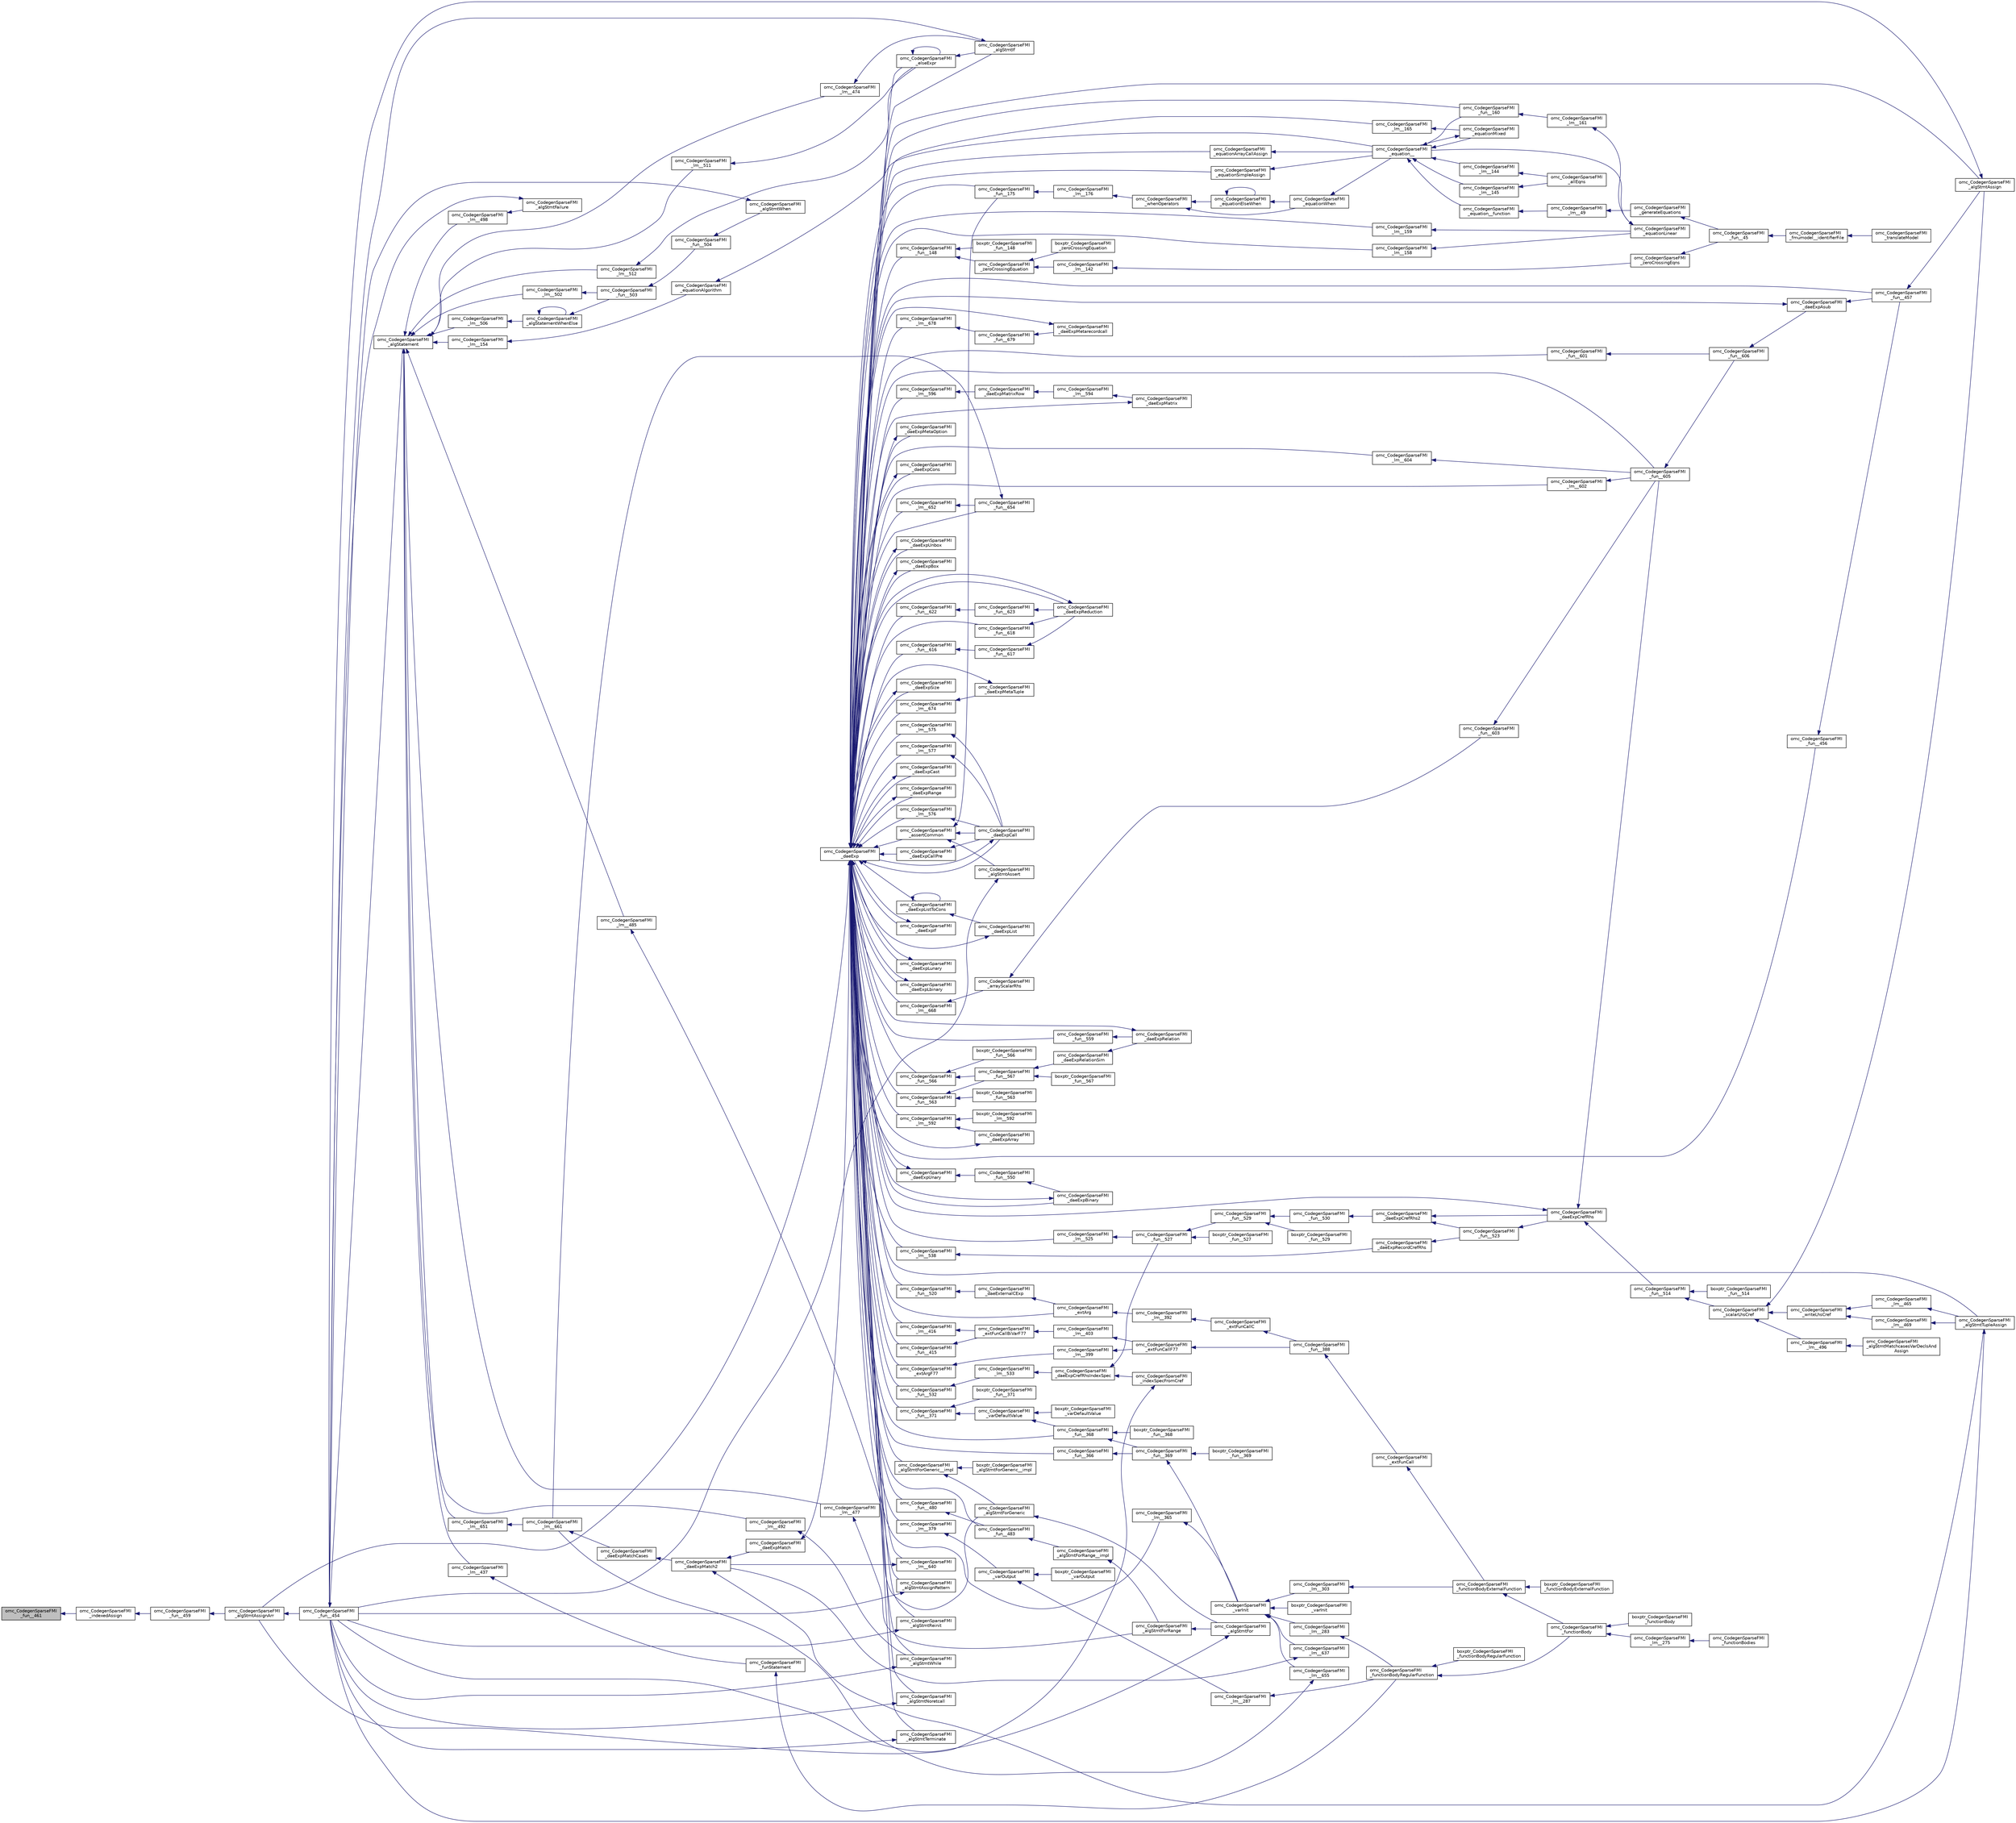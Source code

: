 digraph "omc_CodegenSparseFMI_fun__461"
{
  edge [fontname="Helvetica",fontsize="10",labelfontname="Helvetica",labelfontsize="10"];
  node [fontname="Helvetica",fontsize="10",shape=record];
  rankdir="LR";
  Node114772 [label="omc_CodegenSparseFMI\l_fun__461",height=0.2,width=0.4,color="black", fillcolor="grey75", style="filled", fontcolor="black"];
  Node114772 -> Node114773 [dir="back",color="midnightblue",fontsize="10",style="solid",fontname="Helvetica"];
  Node114773 [label="omc_CodegenSparseFMI\l_indexedAssign",height=0.2,width=0.4,color="black", fillcolor="white", style="filled",URL="$da/d88/_codegen_sparse_f_m_i_8h.html#afaf3a1fbb764fb932d19fb01320af887"];
  Node114773 -> Node114774 [dir="back",color="midnightblue",fontsize="10",style="solid",fontname="Helvetica"];
  Node114774 [label="omc_CodegenSparseFMI\l_fun__459",height=0.2,width=0.4,color="black", fillcolor="white", style="filled",URL="$d1/d2e/_codegen_sparse_f_m_i_8c.html#a9985b0b77da382416345a56b72147e87"];
  Node114774 -> Node114775 [dir="back",color="midnightblue",fontsize="10",style="solid",fontname="Helvetica"];
  Node114775 [label="omc_CodegenSparseFMI\l_algStmtAssignArr",height=0.2,width=0.4,color="black", fillcolor="white", style="filled",URL="$da/d88/_codegen_sparse_f_m_i_8h.html#a2d544cb653fd847cd7b77235d739e678"];
  Node114775 -> Node114776 [dir="back",color="midnightblue",fontsize="10",style="solid",fontname="Helvetica"];
  Node114776 [label="omc_CodegenSparseFMI\l_fun__454",height=0.2,width=0.4,color="black", fillcolor="white", style="filled",URL="$d1/d2e/_codegen_sparse_f_m_i_8c.html#a38506d8a286cdb1703e9653cec496244"];
  Node114776 -> Node114777 [dir="back",color="midnightblue",fontsize="10",style="solid",fontname="Helvetica"];
  Node114777 [label="omc_CodegenSparseFMI\l_algStatement",height=0.2,width=0.4,color="black", fillcolor="white", style="filled",URL="$da/d88/_codegen_sparse_f_m_i_8h.html#a5d1fbf810cfb458410c3f606dd4518d6"];
  Node114777 -> Node114778 [dir="back",color="midnightblue",fontsize="10",style="solid",fontname="Helvetica"];
  Node114778 [label="omc_CodegenSparseFMI\l_lm__651",height=0.2,width=0.4,color="black", fillcolor="white", style="filled",URL="$d1/d2e/_codegen_sparse_f_m_i_8c.html#a4601ee3bb7611f920e2f9c96c21fce8e"];
  Node114778 -> Node114779 [dir="back",color="midnightblue",fontsize="10",style="solid",fontname="Helvetica"];
  Node114779 [label="omc_CodegenSparseFMI\l_lm__661",height=0.2,width=0.4,color="black", fillcolor="white", style="filled",URL="$d1/d2e/_codegen_sparse_f_m_i_8c.html#af15d08c53a5b48667e16622e16e97ec5"];
  Node114779 -> Node114780 [dir="back",color="midnightblue",fontsize="10",style="solid",fontname="Helvetica"];
  Node114780 [label="omc_CodegenSparseFMI\l_daeExpMatchCases",height=0.2,width=0.4,color="black", fillcolor="white", style="filled",URL="$da/d88/_codegen_sparse_f_m_i_8h.html#a67c72be0aaa49a7a85509e1c5ab98b41"];
  Node114780 -> Node114781 [dir="back",color="midnightblue",fontsize="10",style="solid",fontname="Helvetica"];
  Node114781 [label="omc_CodegenSparseFMI\l_daeExpMatch2",height=0.2,width=0.4,color="black", fillcolor="white", style="filled",URL="$da/d88/_codegen_sparse_f_m_i_8h.html#a3d2d85eda4fc6adaf9f0a30a7a870128"];
  Node114781 -> Node114782 [dir="back",color="midnightblue",fontsize="10",style="solid",fontname="Helvetica"];
  Node114782 [label="omc_CodegenSparseFMI\l_daeExpMatch",height=0.2,width=0.4,color="black", fillcolor="white", style="filled",URL="$da/d88/_codegen_sparse_f_m_i_8h.html#a59ba01dc770311168227b0e3a87b1e1d"];
  Node114782 -> Node114783 [dir="back",color="midnightblue",fontsize="10",style="solid",fontname="Helvetica"];
  Node114783 [label="omc_CodegenSparseFMI\l_daeExp",height=0.2,width=0.4,color="black", fillcolor="white", style="filled",URL="$da/d88/_codegen_sparse_f_m_i_8h.html#ab26972f772620810838d527d8554f2ac"];
  Node114783 -> Node114784 [dir="back",color="midnightblue",fontsize="10",style="solid",fontname="Helvetica"];
  Node114784 [label="omc_CodegenSparseFMI\l_assertCommon",height=0.2,width=0.4,color="black", fillcolor="white", style="filled",URL="$da/d88/_codegen_sparse_f_m_i_8h.html#affff73cc747add47129bcbacc2d38f9a"];
  Node114784 -> Node114785 [dir="back",color="midnightblue",fontsize="10",style="solid",fontname="Helvetica"];
  Node114785 [label="omc_CodegenSparseFMI\l_daeExpCall",height=0.2,width=0.4,color="black", fillcolor="white", style="filled",URL="$da/d88/_codegen_sparse_f_m_i_8h.html#a48a7b37bcd95aafb972b82321fa96aac"];
  Node114785 -> Node114783 [dir="back",color="midnightblue",fontsize="10",style="solid",fontname="Helvetica"];
  Node114784 -> Node114786 [dir="back",color="midnightblue",fontsize="10",style="solid",fontname="Helvetica"];
  Node114786 [label="omc_CodegenSparseFMI\l_algStmtAssert",height=0.2,width=0.4,color="black", fillcolor="white", style="filled",URL="$da/d88/_codegen_sparse_f_m_i_8h.html#a6b429ec5152996a5f9279a3ddf6844b0"];
  Node114786 -> Node114776 [dir="back",color="midnightblue",fontsize="10",style="solid",fontname="Helvetica"];
  Node114784 -> Node114787 [dir="back",color="midnightblue",fontsize="10",style="solid",fontname="Helvetica"];
  Node114787 [label="omc_CodegenSparseFMI\l_fun__175",height=0.2,width=0.4,color="black", fillcolor="white", style="filled",URL="$d1/d2e/_codegen_sparse_f_m_i_8c.html#ae71d3dbce84027f4da25d630128e9f06"];
  Node114787 -> Node114788 [dir="back",color="midnightblue",fontsize="10",style="solid",fontname="Helvetica"];
  Node114788 [label="omc_CodegenSparseFMI\l_lm__176",height=0.2,width=0.4,color="black", fillcolor="white", style="filled",URL="$d1/d2e/_codegen_sparse_f_m_i_8c.html#a3aab67e796da3718ac21ae4e0b10522b"];
  Node114788 -> Node114789 [dir="back",color="midnightblue",fontsize="10",style="solid",fontname="Helvetica"];
  Node114789 [label="omc_CodegenSparseFMI\l_whenOperators",height=0.2,width=0.4,color="black", fillcolor="white", style="filled",URL="$da/d88/_codegen_sparse_f_m_i_8h.html#aaa56a6cbe937c9e43604fbefcddc43d4"];
  Node114789 -> Node114790 [dir="back",color="midnightblue",fontsize="10",style="solid",fontname="Helvetica"];
  Node114790 [label="omc_CodegenSparseFMI\l_equationElseWhen",height=0.2,width=0.4,color="black", fillcolor="white", style="filled",URL="$da/d88/_codegen_sparse_f_m_i_8h.html#a9252f94be6a8d4db5d542a2a30867d21"];
  Node114790 -> Node114790 [dir="back",color="midnightblue",fontsize="10",style="solid",fontname="Helvetica"];
  Node114790 -> Node114791 [dir="back",color="midnightblue",fontsize="10",style="solid",fontname="Helvetica"];
  Node114791 [label="omc_CodegenSparseFMI\l_equationWhen",height=0.2,width=0.4,color="black", fillcolor="white", style="filled",URL="$da/d88/_codegen_sparse_f_m_i_8h.html#a182b50d619540de019adbeb9053f85d2"];
  Node114791 -> Node114792 [dir="back",color="midnightblue",fontsize="10",style="solid",fontname="Helvetica"];
  Node114792 [label="omc_CodegenSparseFMI\l_equation__",height=0.2,width=0.4,color="black", fillcolor="white", style="filled",URL="$da/d88/_codegen_sparse_f_m_i_8h.html#a99f4c0cb745d02faf3615bcda104a18a"];
  Node114792 -> Node114793 [dir="back",color="midnightblue",fontsize="10",style="solid",fontname="Helvetica"];
  Node114793 [label="omc_CodegenSparseFMI\l_equationMixed",height=0.2,width=0.4,color="black", fillcolor="white", style="filled",URL="$da/d88/_codegen_sparse_f_m_i_8h.html#ac29f9768bd0d77a3e1e85ee8d33113f2"];
  Node114793 -> Node114792 [dir="back",color="midnightblue",fontsize="10",style="solid",fontname="Helvetica"];
  Node114792 -> Node114794 [dir="back",color="midnightblue",fontsize="10",style="solid",fontname="Helvetica"];
  Node114794 [label="omc_CodegenSparseFMI\l_fun__160",height=0.2,width=0.4,color="black", fillcolor="white", style="filled",URL="$d1/d2e/_codegen_sparse_f_m_i_8c.html#ae706b7e1daac9ecce083bb0f153c4537"];
  Node114794 -> Node114795 [dir="back",color="midnightblue",fontsize="10",style="solid",fontname="Helvetica"];
  Node114795 [label="omc_CodegenSparseFMI\l_lm__161",height=0.2,width=0.4,color="black", fillcolor="white", style="filled",URL="$d1/d2e/_codegen_sparse_f_m_i_8c.html#afef10b15667b5fa348e2e5474100a059"];
  Node114795 -> Node114796 [dir="back",color="midnightblue",fontsize="10",style="solid",fontname="Helvetica"];
  Node114796 [label="omc_CodegenSparseFMI\l_equationLinear",height=0.2,width=0.4,color="black", fillcolor="white", style="filled",URL="$da/d88/_codegen_sparse_f_m_i_8h.html#ae8ae758cee8e51f80c69f273ea2dead4"];
  Node114796 -> Node114792 [dir="back",color="midnightblue",fontsize="10",style="solid",fontname="Helvetica"];
  Node114792 -> Node114797 [dir="back",color="midnightblue",fontsize="10",style="solid",fontname="Helvetica"];
  Node114797 [label="omc_CodegenSparseFMI\l_lm__145",height=0.2,width=0.4,color="black", fillcolor="white", style="filled",URL="$d1/d2e/_codegen_sparse_f_m_i_8c.html#a482b9fe4a2cf1170ba37c04cbeeba56b"];
  Node114797 -> Node114798 [dir="back",color="midnightblue",fontsize="10",style="solid",fontname="Helvetica"];
  Node114798 [label="omc_CodegenSparseFMI\l_allEqns",height=0.2,width=0.4,color="black", fillcolor="white", style="filled",URL="$da/d88/_codegen_sparse_f_m_i_8h.html#a94fa0652e8d98e8869394cc988af391b"];
  Node114792 -> Node114799 [dir="back",color="midnightblue",fontsize="10",style="solid",fontname="Helvetica"];
  Node114799 [label="omc_CodegenSparseFMI\l_lm__144",height=0.2,width=0.4,color="black", fillcolor="white", style="filled",URL="$d1/d2e/_codegen_sparse_f_m_i_8c.html#a53bc84287c3730b73c523380ca378dcf"];
  Node114799 -> Node114798 [dir="back",color="midnightblue",fontsize="10",style="solid",fontname="Helvetica"];
  Node114792 -> Node114800 [dir="back",color="midnightblue",fontsize="10",style="solid",fontname="Helvetica"];
  Node114800 [label="omc_CodegenSparseFMI\l_equation__function",height=0.2,width=0.4,color="black", fillcolor="white", style="filled",URL="$da/d88/_codegen_sparse_f_m_i_8h.html#a3b6d78478d2920ade27380933feef664"];
  Node114800 -> Node114801 [dir="back",color="midnightblue",fontsize="10",style="solid",fontname="Helvetica"];
  Node114801 [label="omc_CodegenSparseFMI\l_lm__49",height=0.2,width=0.4,color="black", fillcolor="white", style="filled",URL="$d1/d2e/_codegen_sparse_f_m_i_8c.html#afd950130e5951ce5d9b078504b8e5445"];
  Node114801 -> Node114802 [dir="back",color="midnightblue",fontsize="10",style="solid",fontname="Helvetica"];
  Node114802 [label="omc_CodegenSparseFMI\l_generateEquations",height=0.2,width=0.4,color="black", fillcolor="white", style="filled",URL="$da/d88/_codegen_sparse_f_m_i_8h.html#a944e50c37aa93fa6e9c540a7d9a7f671"];
  Node114802 -> Node114803 [dir="back",color="midnightblue",fontsize="10",style="solid",fontname="Helvetica"];
  Node114803 [label="omc_CodegenSparseFMI\l_fun__45",height=0.2,width=0.4,color="black", fillcolor="white", style="filled",URL="$d1/d2e/_codegen_sparse_f_m_i_8c.html#a33c397eee4567dbaf5269d88f9ea50f2"];
  Node114803 -> Node114804 [dir="back",color="midnightblue",fontsize="10",style="solid",fontname="Helvetica"];
  Node114804 [label="omc_CodegenSparseFMI\l_fmumodel__identifierFile",height=0.2,width=0.4,color="black", fillcolor="white", style="filled",URL="$da/d88/_codegen_sparse_f_m_i_8h.html#a0d704247081fbb1f268bdd5ae5d7f3f3"];
  Node114804 -> Node114805 [dir="back",color="midnightblue",fontsize="10",style="solid",fontname="Helvetica"];
  Node114805 [label="omc_CodegenSparseFMI\l_translateModel",height=0.2,width=0.4,color="black", fillcolor="white", style="filled",URL="$da/d88/_codegen_sparse_f_m_i_8h.html#a6e115544fcae7968ab9fa00a0ea17b1d"];
  Node114789 -> Node114791 [dir="back",color="midnightblue",fontsize="10",style="solid",fontname="Helvetica"];
  Node114783 -> Node114806 [dir="back",color="midnightblue",fontsize="10",style="solid",fontname="Helvetica"];
  Node114806 [label="omc_CodegenSparseFMI\l_algStmtAssignPattern",height=0.2,width=0.4,color="black", fillcolor="white", style="filled",URL="$da/d88/_codegen_sparse_f_m_i_8h.html#aa769cf6a279946c8484ba60efafa1bc7"];
  Node114806 -> Node114776 [dir="back",color="midnightblue",fontsize="10",style="solid",fontname="Helvetica"];
  Node114783 -> Node114807 [dir="back",color="midnightblue",fontsize="10",style="solid",fontname="Helvetica"];
  Node114807 [label="omc_CodegenSparseFMI\l_lm__678",height=0.2,width=0.4,color="black", fillcolor="white", style="filled",URL="$d1/d2e/_codegen_sparse_f_m_i_8c.html#a128c47290974b3ffbcea043e82979943"];
  Node114807 -> Node114808 [dir="back",color="midnightblue",fontsize="10",style="solid",fontname="Helvetica"];
  Node114808 [label="omc_CodegenSparseFMI\l_fun__679",height=0.2,width=0.4,color="black", fillcolor="white", style="filled",URL="$d1/d2e/_codegen_sparse_f_m_i_8c.html#a2365ba198f39b872daa06cc5d23c6252"];
  Node114808 -> Node114809 [dir="back",color="midnightblue",fontsize="10",style="solid",fontname="Helvetica"];
  Node114809 [label="omc_CodegenSparseFMI\l_daeExpMetarecordcall",height=0.2,width=0.4,color="black", fillcolor="white", style="filled",URL="$da/d88/_codegen_sparse_f_m_i_8h.html#af4d3cdaeb7380d8a65146e12030c5c0e"];
  Node114809 -> Node114783 [dir="back",color="midnightblue",fontsize="10",style="solid",fontname="Helvetica"];
  Node114783 -> Node114810 [dir="back",color="midnightblue",fontsize="10",style="solid",fontname="Helvetica"];
  Node114810 [label="omc_CodegenSparseFMI\l_daeExpMetaOption",height=0.2,width=0.4,color="black", fillcolor="white", style="filled",URL="$da/d88/_codegen_sparse_f_m_i_8h.html#ae536b39241762561555271004c37440e"];
  Node114810 -> Node114783 [dir="back",color="midnightblue",fontsize="10",style="solid",fontname="Helvetica"];
  Node114783 -> Node114811 [dir="back",color="midnightblue",fontsize="10",style="solid",fontname="Helvetica"];
  Node114811 [label="omc_CodegenSparseFMI\l_lm__674",height=0.2,width=0.4,color="black", fillcolor="white", style="filled",URL="$d1/d2e/_codegen_sparse_f_m_i_8c.html#ad52f1b672015908228e495a9b9ff40ca"];
  Node114811 -> Node114812 [dir="back",color="midnightblue",fontsize="10",style="solid",fontname="Helvetica"];
  Node114812 [label="omc_CodegenSparseFMI\l_daeExpMetaTuple",height=0.2,width=0.4,color="black", fillcolor="white", style="filled",URL="$da/d88/_codegen_sparse_f_m_i_8h.html#a37dab4d4c7bc7fd838505c060a8b9049"];
  Node114812 -> Node114783 [dir="back",color="midnightblue",fontsize="10",style="solid",fontname="Helvetica"];
  Node114783 -> Node114813 [dir="back",color="midnightblue",fontsize="10",style="solid",fontname="Helvetica"];
  Node114813 [label="omc_CodegenSparseFMI\l_daeExpCons",height=0.2,width=0.4,color="black", fillcolor="white", style="filled",URL="$da/d88/_codegen_sparse_f_m_i_8h.html#ab881b9f7dbddb69fe91bb74c9c5c54c1"];
  Node114813 -> Node114783 [dir="back",color="midnightblue",fontsize="10",style="solid",fontname="Helvetica"];
  Node114783 -> Node114814 [dir="back",color="midnightblue",fontsize="10",style="solid",fontname="Helvetica"];
  Node114814 [label="omc_CodegenSparseFMI\l_daeExpListToCons",height=0.2,width=0.4,color="black", fillcolor="white", style="filled",URL="$da/d88/_codegen_sparse_f_m_i_8h.html#a1d1ae6cb82e69292e58b8c65e002ea55"];
  Node114814 -> Node114814 [dir="back",color="midnightblue",fontsize="10",style="solid",fontname="Helvetica"];
  Node114814 -> Node114815 [dir="back",color="midnightblue",fontsize="10",style="solid",fontname="Helvetica"];
  Node114815 [label="omc_CodegenSparseFMI\l_daeExpList",height=0.2,width=0.4,color="black", fillcolor="white", style="filled",URL="$da/d88/_codegen_sparse_f_m_i_8h.html#a2f666b582c610d5c8b23988ecba9664b"];
  Node114815 -> Node114783 [dir="back",color="midnightblue",fontsize="10",style="solid",fontname="Helvetica"];
  Node114783 -> Node114816 [dir="back",color="midnightblue",fontsize="10",style="solid",fontname="Helvetica"];
  Node114816 [label="omc_CodegenSparseFMI\l_lm__668",height=0.2,width=0.4,color="black", fillcolor="white", style="filled",URL="$d1/d2e/_codegen_sparse_f_m_i_8c.html#a76351725b41da0af498aadf54b92c275"];
  Node114816 -> Node114817 [dir="back",color="midnightblue",fontsize="10",style="solid",fontname="Helvetica"];
  Node114817 [label="omc_CodegenSparseFMI\l_arrayScalarRhs",height=0.2,width=0.4,color="black", fillcolor="white", style="filled",URL="$da/d88/_codegen_sparse_f_m_i_8h.html#ab4de96fd8fb5647ef325ca122a4753f3"];
  Node114817 -> Node114818 [dir="back",color="midnightblue",fontsize="10",style="solid",fontname="Helvetica"];
  Node114818 [label="omc_CodegenSparseFMI\l_fun__603",height=0.2,width=0.4,color="black", fillcolor="white", style="filled",URL="$d1/d2e/_codegen_sparse_f_m_i_8c.html#adbd2857da6df0e479b3bd77c5b7a8f7d"];
  Node114818 -> Node114819 [dir="back",color="midnightblue",fontsize="10",style="solid",fontname="Helvetica"];
  Node114819 [label="omc_CodegenSparseFMI\l_fun__605",height=0.2,width=0.4,color="black", fillcolor="white", style="filled",URL="$d1/d2e/_codegen_sparse_f_m_i_8c.html#a9bd0f333ed74be93d8bd6468cde56736"];
  Node114819 -> Node114820 [dir="back",color="midnightblue",fontsize="10",style="solid",fontname="Helvetica"];
  Node114820 [label="omc_CodegenSparseFMI\l_fun__606",height=0.2,width=0.4,color="black", fillcolor="white", style="filled",URL="$d1/d2e/_codegen_sparse_f_m_i_8c.html#a57e7ee8cc6cf0e5de142a92a92caf6d0"];
  Node114820 -> Node114821 [dir="back",color="midnightblue",fontsize="10",style="solid",fontname="Helvetica"];
  Node114821 [label="omc_CodegenSparseFMI\l_daeExpAsub",height=0.2,width=0.4,color="black", fillcolor="white", style="filled",URL="$da/d88/_codegen_sparse_f_m_i_8h.html#ab042430b0f630bd548c9122206a41a76"];
  Node114821 -> Node114783 [dir="back",color="midnightblue",fontsize="10",style="solid",fontname="Helvetica"];
  Node114821 -> Node114822 [dir="back",color="midnightblue",fontsize="10",style="solid",fontname="Helvetica"];
  Node114822 [label="omc_CodegenSparseFMI\l_fun__457",height=0.2,width=0.4,color="black", fillcolor="white", style="filled",URL="$d1/d2e/_codegen_sparse_f_m_i_8c.html#a9a66843f2c8f85ed8a0e89829eadf41b"];
  Node114822 -> Node114823 [dir="back",color="midnightblue",fontsize="10",style="solid",fontname="Helvetica"];
  Node114823 [label="omc_CodegenSparseFMI\l_algStmtAssign",height=0.2,width=0.4,color="black", fillcolor="white", style="filled",URL="$da/d88/_codegen_sparse_f_m_i_8h.html#a1c3cbb22c2453d6b93e5a19e87126639"];
  Node114823 -> Node114776 [dir="back",color="midnightblue",fontsize="10",style="solid",fontname="Helvetica"];
  Node114783 -> Node114824 [dir="back",color="midnightblue",fontsize="10",style="solid",fontname="Helvetica"];
  Node114824 [label="omc_CodegenSparseFMI\l_daeExpUnbox",height=0.2,width=0.4,color="black", fillcolor="white", style="filled",URL="$da/d88/_codegen_sparse_f_m_i_8h.html#ad8a93ec5bfec6454d268e95a82bf96b8"];
  Node114824 -> Node114783 [dir="back",color="midnightblue",fontsize="10",style="solid",fontname="Helvetica"];
  Node114783 -> Node114825 [dir="back",color="midnightblue",fontsize="10",style="solid",fontname="Helvetica"];
  Node114825 [label="omc_CodegenSparseFMI\l_daeExpBox",height=0.2,width=0.4,color="black", fillcolor="white", style="filled",URL="$da/d88/_codegen_sparse_f_m_i_8h.html#a39dc1615a535b01d20db9b87fc607d3c"];
  Node114825 -> Node114783 [dir="back",color="midnightblue",fontsize="10",style="solid",fontname="Helvetica"];
  Node114783 -> Node114826 [dir="back",color="midnightblue",fontsize="10",style="solid",fontname="Helvetica"];
  Node114826 [label="omc_CodegenSparseFMI\l_fun__654",height=0.2,width=0.4,color="black", fillcolor="white", style="filled",URL="$d1/d2e/_codegen_sparse_f_m_i_8c.html#a779418d021f2bf6e5e05257271d6512f"];
  Node114826 -> Node114779 [dir="back",color="midnightblue",fontsize="10",style="solid",fontname="Helvetica"];
  Node114783 -> Node114827 [dir="back",color="midnightblue",fontsize="10",style="solid",fontname="Helvetica"];
  Node114827 [label="omc_CodegenSparseFMI\l_lm__652",height=0.2,width=0.4,color="black", fillcolor="white", style="filled",URL="$d1/d2e/_codegen_sparse_f_m_i_8c.html#afb77daba20dc13d99f8916228d277ad2"];
  Node114827 -> Node114826 [dir="back",color="midnightblue",fontsize="10",style="solid",fontname="Helvetica"];
  Node114783 -> Node114828 [dir="back",color="midnightblue",fontsize="10",style="solid",fontname="Helvetica"];
  Node114828 [label="omc_CodegenSparseFMI\l_lm__640",height=0.2,width=0.4,color="black", fillcolor="white", style="filled",URL="$d1/d2e/_codegen_sparse_f_m_i_8c.html#ab7ae5141c274871c57b0fb912e7ddaf7"];
  Node114828 -> Node114781 [dir="back",color="midnightblue",fontsize="10",style="solid",fontname="Helvetica"];
  Node114783 -> Node114829 [dir="back",color="midnightblue",fontsize="10",style="solid",fontname="Helvetica"];
  Node114829 [label="omc_CodegenSparseFMI\l_daeExpReduction",height=0.2,width=0.4,color="black", fillcolor="white", style="filled",URL="$da/d88/_codegen_sparse_f_m_i_8h.html#a215e1cfa638090eb2c87b8d31be99cf0"];
  Node114829 -> Node114783 [dir="back",color="midnightblue",fontsize="10",style="solid",fontname="Helvetica"];
  Node114783 -> Node114830 [dir="back",color="midnightblue",fontsize="10",style="solid",fontname="Helvetica"];
  Node114830 [label="omc_CodegenSparseFMI\l_fun__622",height=0.2,width=0.4,color="black", fillcolor="white", style="filled",URL="$d1/d2e/_codegen_sparse_f_m_i_8c.html#ae5c95b0ba06e68ed18a5d60da4cda046"];
  Node114830 -> Node114831 [dir="back",color="midnightblue",fontsize="10",style="solid",fontname="Helvetica"];
  Node114831 [label="omc_CodegenSparseFMI\l_fun__623",height=0.2,width=0.4,color="black", fillcolor="white", style="filled",URL="$d1/d2e/_codegen_sparse_f_m_i_8c.html#ad252a6b0c4628a8f587fbfdf6b702226"];
  Node114831 -> Node114829 [dir="back",color="midnightblue",fontsize="10",style="solid",fontname="Helvetica"];
  Node114783 -> Node114832 [dir="back",color="midnightblue",fontsize="10",style="solid",fontname="Helvetica"];
  Node114832 [label="omc_CodegenSparseFMI\l_fun__618",height=0.2,width=0.4,color="black", fillcolor="white", style="filled",URL="$d1/d2e/_codegen_sparse_f_m_i_8c.html#a6b9efcf5bb1e83e9d6d64821e5b15530"];
  Node114832 -> Node114829 [dir="back",color="midnightblue",fontsize="10",style="solid",fontname="Helvetica"];
  Node114783 -> Node114833 [dir="back",color="midnightblue",fontsize="10",style="solid",fontname="Helvetica"];
  Node114833 [label="omc_CodegenSparseFMI\l_fun__616",height=0.2,width=0.4,color="black", fillcolor="white", style="filled",URL="$d1/d2e/_codegen_sparse_f_m_i_8c.html#a635859e8c511453505953fab612853b3"];
  Node114833 -> Node114834 [dir="back",color="midnightblue",fontsize="10",style="solid",fontname="Helvetica"];
  Node114834 [label="omc_CodegenSparseFMI\l_fun__617",height=0.2,width=0.4,color="black", fillcolor="white", style="filled",URL="$d1/d2e/_codegen_sparse_f_m_i_8c.html#aa08069808fe588458678d9549eb3b245"];
  Node114834 -> Node114829 [dir="back",color="midnightblue",fontsize="10",style="solid",fontname="Helvetica"];
  Node114783 -> Node114835 [dir="back",color="midnightblue",fontsize="10",style="solid",fontname="Helvetica"];
  Node114835 [label="omc_CodegenSparseFMI\l_daeExpSize",height=0.2,width=0.4,color="black", fillcolor="white", style="filled",URL="$da/d88/_codegen_sparse_f_m_i_8h.html#a65806134dc2b86c56ad13bd542641799"];
  Node114835 -> Node114783 [dir="back",color="midnightblue",fontsize="10",style="solid",fontname="Helvetica"];
  Node114783 -> Node114836 [dir="back",color="midnightblue",fontsize="10",style="solid",fontname="Helvetica"];
  Node114836 [label="omc_CodegenSparseFMI\l_daeExpCallPre",height=0.2,width=0.4,color="black", fillcolor="white", style="filled",URL="$da/d88/_codegen_sparse_f_m_i_8h.html#a14fa316eb180ca150badd71a2b426953"];
  Node114836 -> Node114785 [dir="back",color="midnightblue",fontsize="10",style="solid",fontname="Helvetica"];
  Node114783 -> Node114819 [dir="back",color="midnightblue",fontsize="10",style="solid",fontname="Helvetica"];
  Node114783 -> Node114837 [dir="back",color="midnightblue",fontsize="10",style="solid",fontname="Helvetica"];
  Node114837 [label="omc_CodegenSparseFMI\l_lm__604",height=0.2,width=0.4,color="black", fillcolor="white", style="filled",URL="$d1/d2e/_codegen_sparse_f_m_i_8c.html#a1ea19ba89eb6b92706330d280b4a28c4"];
  Node114837 -> Node114819 [dir="back",color="midnightblue",fontsize="10",style="solid",fontname="Helvetica"];
  Node114783 -> Node114838 [dir="back",color="midnightblue",fontsize="10",style="solid",fontname="Helvetica"];
  Node114838 [label="omc_CodegenSparseFMI\l_lm__602",height=0.2,width=0.4,color="black", fillcolor="white", style="filled",URL="$d1/d2e/_codegen_sparse_f_m_i_8c.html#a033ed9fe3cb36fea59e62007c6a4d090"];
  Node114838 -> Node114819 [dir="back",color="midnightblue",fontsize="10",style="solid",fontname="Helvetica"];
  Node114783 -> Node114839 [dir="back",color="midnightblue",fontsize="10",style="solid",fontname="Helvetica"];
  Node114839 [label="omc_CodegenSparseFMI\l_fun__601",height=0.2,width=0.4,color="black", fillcolor="white", style="filled",URL="$d1/d2e/_codegen_sparse_f_m_i_8c.html#a7e7064f5d085e776607bd7e91ba97557"];
  Node114839 -> Node114820 [dir="back",color="midnightblue",fontsize="10",style="solid",fontname="Helvetica"];
  Node114783 -> Node114840 [dir="back",color="midnightblue",fontsize="10",style="solid",fontname="Helvetica"];
  Node114840 [label="omc_CodegenSparseFMI\l_daeExpCast",height=0.2,width=0.4,color="black", fillcolor="white", style="filled",URL="$da/d88/_codegen_sparse_f_m_i_8h.html#a4925df985f63c7b864fc53ff465f925e"];
  Node114840 -> Node114783 [dir="back",color="midnightblue",fontsize="10",style="solid",fontname="Helvetica"];
  Node114783 -> Node114841 [dir="back",color="midnightblue",fontsize="10",style="solid",fontname="Helvetica"];
  Node114841 [label="omc_CodegenSparseFMI\l_daeExpRange",height=0.2,width=0.4,color="black", fillcolor="white", style="filled",URL="$da/d88/_codegen_sparse_f_m_i_8h.html#ab06fb091af14bb2ea0472c05fb26c075"];
  Node114841 -> Node114783 [dir="back",color="midnightblue",fontsize="10",style="solid",fontname="Helvetica"];
  Node114783 -> Node114842 [dir="back",color="midnightblue",fontsize="10",style="solid",fontname="Helvetica"];
  Node114842 [label="omc_CodegenSparseFMI\l_lm__596",height=0.2,width=0.4,color="black", fillcolor="white", style="filled",URL="$d1/d2e/_codegen_sparse_f_m_i_8c.html#a14d5df57654fa55b92d5aff9036ec0ab"];
  Node114842 -> Node114843 [dir="back",color="midnightblue",fontsize="10",style="solid",fontname="Helvetica"];
  Node114843 [label="omc_CodegenSparseFMI\l_daeExpMatrixRow",height=0.2,width=0.4,color="black", fillcolor="white", style="filled",URL="$da/d88/_codegen_sparse_f_m_i_8h.html#aaa8e0e4a311cbf73da7a14c47f4570ac"];
  Node114843 -> Node114844 [dir="back",color="midnightblue",fontsize="10",style="solid",fontname="Helvetica"];
  Node114844 [label="omc_CodegenSparseFMI\l_lm__594",height=0.2,width=0.4,color="black", fillcolor="white", style="filled",URL="$d1/d2e/_codegen_sparse_f_m_i_8c.html#a6851ce9fae595fa7b523b79ce247f9ea"];
  Node114844 -> Node114845 [dir="back",color="midnightblue",fontsize="10",style="solid",fontname="Helvetica"];
  Node114845 [label="omc_CodegenSparseFMI\l_daeExpMatrix",height=0.2,width=0.4,color="black", fillcolor="white", style="filled",URL="$da/d88/_codegen_sparse_f_m_i_8h.html#a6f74e3aeec53ec03a5f219a12576dca4"];
  Node114845 -> Node114783 [dir="back",color="midnightblue",fontsize="10",style="solid",fontname="Helvetica"];
  Node114783 -> Node114846 [dir="back",color="midnightblue",fontsize="10",style="solid",fontname="Helvetica"];
  Node114846 [label="omc_CodegenSparseFMI\l_lm__592",height=0.2,width=0.4,color="black", fillcolor="white", style="filled",URL="$d1/d2e/_codegen_sparse_f_m_i_8c.html#a2e9ed496758b97468e8f6941914f675c"];
  Node114846 -> Node114847 [dir="back",color="midnightblue",fontsize="10",style="solid",fontname="Helvetica"];
  Node114847 [label="omc_CodegenSparseFMI\l_daeExpArray",height=0.2,width=0.4,color="black", fillcolor="white", style="filled",URL="$da/d88/_codegen_sparse_f_m_i_8h.html#a88f664ab98fd5d6d05ad0e1958fa159f"];
  Node114847 -> Node114783 [dir="back",color="midnightblue",fontsize="10",style="solid",fontname="Helvetica"];
  Node114846 -> Node114848 [dir="back",color="midnightblue",fontsize="10",style="solid",fontname="Helvetica"];
  Node114848 [label="boxptr_CodegenSparseFMI\l_lm__592",height=0.2,width=0.4,color="black", fillcolor="white", style="filled",URL="$d1/d2e/_codegen_sparse_f_m_i_8c.html#a14367956a97e5e5449a9ee418310e77f"];
  Node114783 -> Node114785 [dir="back",color="midnightblue",fontsize="10",style="solid",fontname="Helvetica"];
  Node114783 -> Node114849 [dir="back",color="midnightblue",fontsize="10",style="solid",fontname="Helvetica"];
  Node114849 [label="omc_CodegenSparseFMI\l_lm__577",height=0.2,width=0.4,color="black", fillcolor="white", style="filled",URL="$d1/d2e/_codegen_sparse_f_m_i_8c.html#aa4835158f163790c1f9e865fa1b20423"];
  Node114849 -> Node114785 [dir="back",color="midnightblue",fontsize="10",style="solid",fontname="Helvetica"];
  Node114783 -> Node114850 [dir="back",color="midnightblue",fontsize="10",style="solid",fontname="Helvetica"];
  Node114850 [label="omc_CodegenSparseFMI\l_lm__576",height=0.2,width=0.4,color="black", fillcolor="white", style="filled",URL="$d1/d2e/_codegen_sparse_f_m_i_8c.html#a40ec6104238226b95ab6a66b9cfeebaf"];
  Node114850 -> Node114785 [dir="back",color="midnightblue",fontsize="10",style="solid",fontname="Helvetica"];
  Node114783 -> Node114851 [dir="back",color="midnightblue",fontsize="10",style="solid",fontname="Helvetica"];
  Node114851 [label="omc_CodegenSparseFMI\l_lm__575",height=0.2,width=0.4,color="black", fillcolor="white", style="filled",URL="$d1/d2e/_codegen_sparse_f_m_i_8c.html#a88ecf3a6232cff443bc5d54993d50fc8"];
  Node114851 -> Node114785 [dir="back",color="midnightblue",fontsize="10",style="solid",fontname="Helvetica"];
  Node114783 -> Node114852 [dir="back",color="midnightblue",fontsize="10",style="solid",fontname="Helvetica"];
  Node114852 [label="omc_CodegenSparseFMI\l_daeExpIf",height=0.2,width=0.4,color="black", fillcolor="white", style="filled",URL="$da/d88/_codegen_sparse_f_m_i_8h.html#adab7f987725ccb3a03744e1de01d4c79"];
  Node114852 -> Node114783 [dir="back",color="midnightblue",fontsize="10",style="solid",fontname="Helvetica"];
  Node114783 -> Node114853 [dir="back",color="midnightblue",fontsize="10",style="solid",fontname="Helvetica"];
  Node114853 [label="omc_CodegenSparseFMI\l_fun__566",height=0.2,width=0.4,color="black", fillcolor="white", style="filled",URL="$d1/d2e/_codegen_sparse_f_m_i_8c.html#ad34858a04dcb80cd422869b85ac7c18d"];
  Node114853 -> Node114854 [dir="back",color="midnightblue",fontsize="10",style="solid",fontname="Helvetica"];
  Node114854 [label="omc_CodegenSparseFMI\l_fun__567",height=0.2,width=0.4,color="black", fillcolor="white", style="filled",URL="$d1/d2e/_codegen_sparse_f_m_i_8c.html#aef7d2649f8ac06f68ee746f6547d3e38"];
  Node114854 -> Node114855 [dir="back",color="midnightblue",fontsize="10",style="solid",fontname="Helvetica"];
  Node114855 [label="omc_CodegenSparseFMI\l_daeExpRelationSim",height=0.2,width=0.4,color="black", fillcolor="white", style="filled",URL="$da/d88/_codegen_sparse_f_m_i_8h.html#af7a4eaffacd2294a72d4d75d8c1c750d"];
  Node114855 -> Node114856 [dir="back",color="midnightblue",fontsize="10",style="solid",fontname="Helvetica"];
  Node114856 [label="omc_CodegenSparseFMI\l_daeExpRelation",height=0.2,width=0.4,color="black", fillcolor="white", style="filled",URL="$da/d88/_codegen_sparse_f_m_i_8h.html#af5c266092524f9c43b3e5ed60bde1598"];
  Node114856 -> Node114783 [dir="back",color="midnightblue",fontsize="10",style="solid",fontname="Helvetica"];
  Node114854 -> Node114857 [dir="back",color="midnightblue",fontsize="10",style="solid",fontname="Helvetica"];
  Node114857 [label="boxptr_CodegenSparseFMI\l_fun__567",height=0.2,width=0.4,color="black", fillcolor="white", style="filled",URL="$d1/d2e/_codegen_sparse_f_m_i_8c.html#a4dc4b62519efd3816c40fd491aaa13b0"];
  Node114853 -> Node114858 [dir="back",color="midnightblue",fontsize="10",style="solid",fontname="Helvetica"];
  Node114858 [label="boxptr_CodegenSparseFMI\l_fun__566",height=0.2,width=0.4,color="black", fillcolor="white", style="filled",URL="$d1/d2e/_codegen_sparse_f_m_i_8c.html#a3c4a6d6041e14096e6ab87ed411992ba"];
  Node114783 -> Node114859 [dir="back",color="midnightblue",fontsize="10",style="solid",fontname="Helvetica"];
  Node114859 [label="omc_CodegenSparseFMI\l_fun__563",height=0.2,width=0.4,color="black", fillcolor="white", style="filled",URL="$d1/d2e/_codegen_sparse_f_m_i_8c.html#a299b039f830fdd036c59be5072bb62f8"];
  Node114859 -> Node114854 [dir="back",color="midnightblue",fontsize="10",style="solid",fontname="Helvetica"];
  Node114859 -> Node114860 [dir="back",color="midnightblue",fontsize="10",style="solid",fontname="Helvetica"];
  Node114860 [label="boxptr_CodegenSparseFMI\l_fun__563",height=0.2,width=0.4,color="black", fillcolor="white", style="filled",URL="$d1/d2e/_codegen_sparse_f_m_i_8c.html#ab0129ca19779d8146bf4ef226594e5d6"];
  Node114783 -> Node114861 [dir="back",color="midnightblue",fontsize="10",style="solid",fontname="Helvetica"];
  Node114861 [label="omc_CodegenSparseFMI\l_fun__559",height=0.2,width=0.4,color="black", fillcolor="white", style="filled",URL="$d1/d2e/_codegen_sparse_f_m_i_8c.html#a5dbc7fcb9ca1752d28d85113c0e18957"];
  Node114861 -> Node114856 [dir="back",color="midnightblue",fontsize="10",style="solid",fontname="Helvetica"];
  Node114783 -> Node114862 [dir="back",color="midnightblue",fontsize="10",style="solid",fontname="Helvetica"];
  Node114862 [label="omc_CodegenSparseFMI\l_daeExpLunary",height=0.2,width=0.4,color="black", fillcolor="white", style="filled",URL="$da/d88/_codegen_sparse_f_m_i_8h.html#a2aa1a5d377bfb468965ccc50a6f50cb6"];
  Node114862 -> Node114783 [dir="back",color="midnightblue",fontsize="10",style="solid",fontname="Helvetica"];
  Node114783 -> Node114863 [dir="back",color="midnightblue",fontsize="10",style="solid",fontname="Helvetica"];
  Node114863 [label="omc_CodegenSparseFMI\l_daeExpLbinary",height=0.2,width=0.4,color="black", fillcolor="white", style="filled",URL="$da/d88/_codegen_sparse_f_m_i_8h.html#a0f27518bcedaf68af58ebf86d3864875"];
  Node114863 -> Node114783 [dir="back",color="midnightblue",fontsize="10",style="solid",fontname="Helvetica"];
  Node114783 -> Node114864 [dir="back",color="midnightblue",fontsize="10",style="solid",fontname="Helvetica"];
  Node114864 [label="omc_CodegenSparseFMI\l_daeExpUnary",height=0.2,width=0.4,color="black", fillcolor="white", style="filled",URL="$da/d88/_codegen_sparse_f_m_i_8h.html#af745f9e4c3d9336e78492c5e0a87bfb5"];
  Node114864 -> Node114865 [dir="back",color="midnightblue",fontsize="10",style="solid",fontname="Helvetica"];
  Node114865 [label="omc_CodegenSparseFMI\l_fun__550",height=0.2,width=0.4,color="black", fillcolor="white", style="filled",URL="$d1/d2e/_codegen_sparse_f_m_i_8c.html#ac6799101bb1a54a3de54a89d7fbed728"];
  Node114865 -> Node114866 [dir="back",color="midnightblue",fontsize="10",style="solid",fontname="Helvetica"];
  Node114866 [label="omc_CodegenSparseFMI\l_daeExpBinary",height=0.2,width=0.4,color="black", fillcolor="white", style="filled",URL="$da/d88/_codegen_sparse_f_m_i_8h.html#a2cb9117735be254ba999294fd9036b86"];
  Node114866 -> Node114783 [dir="back",color="midnightblue",fontsize="10",style="solid",fontname="Helvetica"];
  Node114864 -> Node114783 [dir="back",color="midnightblue",fontsize="10",style="solid",fontname="Helvetica"];
  Node114783 -> Node114866 [dir="back",color="midnightblue",fontsize="10",style="solid",fontname="Helvetica"];
  Node114783 -> Node114867 [dir="back",color="midnightblue",fontsize="10",style="solid",fontname="Helvetica"];
  Node114867 [label="omc_CodegenSparseFMI\l_lm__538",height=0.2,width=0.4,color="black", fillcolor="white", style="filled",URL="$d1/d2e/_codegen_sparse_f_m_i_8c.html#a5132382ff9f8af0f9c81ef9fb33ce140"];
  Node114867 -> Node114868 [dir="back",color="midnightblue",fontsize="10",style="solid",fontname="Helvetica"];
  Node114868 [label="omc_CodegenSparseFMI\l_daeExpRecordCrefRhs",height=0.2,width=0.4,color="black", fillcolor="white", style="filled",URL="$da/d88/_codegen_sparse_f_m_i_8h.html#a7a5fa2c683abf9b112fce9bb14f4516e"];
  Node114868 -> Node114869 [dir="back",color="midnightblue",fontsize="10",style="solid",fontname="Helvetica"];
  Node114869 [label="omc_CodegenSparseFMI\l_fun__523",height=0.2,width=0.4,color="black", fillcolor="white", style="filled",URL="$d1/d2e/_codegen_sparse_f_m_i_8c.html#ac21903386a6c12cb7ddc073d1d74c9a8"];
  Node114869 -> Node114870 [dir="back",color="midnightblue",fontsize="10",style="solid",fontname="Helvetica"];
  Node114870 [label="omc_CodegenSparseFMI\l_daeExpCrefRhs",height=0.2,width=0.4,color="black", fillcolor="white", style="filled",URL="$da/d88/_codegen_sparse_f_m_i_8h.html#a1c8b7f7c630c2bb7f0ccdfe262bce698"];
  Node114870 -> Node114819 [dir="back",color="midnightblue",fontsize="10",style="solid",fontname="Helvetica"];
  Node114870 -> Node114783 [dir="back",color="midnightblue",fontsize="10",style="solid",fontname="Helvetica"];
  Node114870 -> Node114871 [dir="back",color="midnightblue",fontsize="10",style="solid",fontname="Helvetica"];
  Node114871 [label="omc_CodegenSparseFMI\l_fun__514",height=0.2,width=0.4,color="black", fillcolor="white", style="filled",URL="$d1/d2e/_codegen_sparse_f_m_i_8c.html#af1f83fb431ba8da3a8cb82596aab0b31"];
  Node114871 -> Node114872 [dir="back",color="midnightblue",fontsize="10",style="solid",fontname="Helvetica"];
  Node114872 [label="omc_CodegenSparseFMI\l_scalarLhsCref",height=0.2,width=0.4,color="black", fillcolor="white", style="filled",URL="$da/d88/_codegen_sparse_f_m_i_8h.html#a0b593ab7e65cb46c43c5b3a57185b272"];
  Node114872 -> Node114873 [dir="back",color="midnightblue",fontsize="10",style="solid",fontname="Helvetica"];
  Node114873 [label="omc_CodegenSparseFMI\l_lm__496",height=0.2,width=0.4,color="black", fillcolor="white", style="filled",URL="$d1/d2e/_codegen_sparse_f_m_i_8c.html#a5dfa326f35db040a16a3bb2accf3ab15"];
  Node114873 -> Node114874 [dir="back",color="midnightblue",fontsize="10",style="solid",fontname="Helvetica"];
  Node114874 [label="omc_CodegenSparseFMI\l_algStmtMatchcasesVarDeclsAnd\lAssign",height=0.2,width=0.4,color="black", fillcolor="white", style="filled",URL="$da/d88/_codegen_sparse_f_m_i_8h.html#a8eb59e3ce2ace0f512601a2876bf6415"];
  Node114872 -> Node114875 [dir="back",color="midnightblue",fontsize="10",style="solid",fontname="Helvetica"];
  Node114875 [label="omc_CodegenSparseFMI\l_writeLhsCref",height=0.2,width=0.4,color="black", fillcolor="white", style="filled",URL="$da/d88/_codegen_sparse_f_m_i_8h.html#a9b0bcacfd68630799e6ce1a15d94754a"];
  Node114875 -> Node114876 [dir="back",color="midnightblue",fontsize="10",style="solid",fontname="Helvetica"];
  Node114876 [label="omc_CodegenSparseFMI\l_lm__469",height=0.2,width=0.4,color="black", fillcolor="white", style="filled",URL="$d1/d2e/_codegen_sparse_f_m_i_8c.html#a0c14dc1f5547c7248502eb02fb4fbdfb"];
  Node114876 -> Node114877 [dir="back",color="midnightblue",fontsize="10",style="solid",fontname="Helvetica"];
  Node114877 [label="omc_CodegenSparseFMI\l_algStmtTupleAssign",height=0.2,width=0.4,color="black", fillcolor="white", style="filled",URL="$da/d88/_codegen_sparse_f_m_i_8h.html#a97aeb17841cb7160e7635ac180b44c9c"];
  Node114877 -> Node114776 [dir="back",color="midnightblue",fontsize="10",style="solid",fontname="Helvetica"];
  Node114875 -> Node114878 [dir="back",color="midnightblue",fontsize="10",style="solid",fontname="Helvetica"];
  Node114878 [label="omc_CodegenSparseFMI\l_lm__465",height=0.2,width=0.4,color="black", fillcolor="white", style="filled",URL="$d1/d2e/_codegen_sparse_f_m_i_8c.html#a4351566289edb47715d64ce1b371d228"];
  Node114878 -> Node114877 [dir="back",color="midnightblue",fontsize="10",style="solid",fontname="Helvetica"];
  Node114872 -> Node114823 [dir="back",color="midnightblue",fontsize="10",style="solid",fontname="Helvetica"];
  Node114871 -> Node114879 [dir="back",color="midnightblue",fontsize="10",style="solid",fontname="Helvetica"];
  Node114879 [label="boxptr_CodegenSparseFMI\l_fun__514",height=0.2,width=0.4,color="black", fillcolor="white", style="filled",URL="$d1/d2e/_codegen_sparse_f_m_i_8c.html#afe70696be860ca8f60d0ee368d09b579"];
  Node114783 -> Node114880 [dir="back",color="midnightblue",fontsize="10",style="solid",fontname="Helvetica"];
  Node114880 [label="omc_CodegenSparseFMI\l_fun__532",height=0.2,width=0.4,color="black", fillcolor="white", style="filled",URL="$d1/d2e/_codegen_sparse_f_m_i_8c.html#ac70de48a2ee7934181ba2c5331283472"];
  Node114880 -> Node114881 [dir="back",color="midnightblue",fontsize="10",style="solid",fontname="Helvetica"];
  Node114881 [label="omc_CodegenSparseFMI\l_lm__533",height=0.2,width=0.4,color="black", fillcolor="white", style="filled",URL="$d1/d2e/_codegen_sparse_f_m_i_8c.html#a75ebc61d138bcbb2b1fc08805df10b40"];
  Node114881 -> Node114882 [dir="back",color="midnightblue",fontsize="10",style="solid",fontname="Helvetica"];
  Node114882 [label="omc_CodegenSparseFMI\l_daeExpCrefRhsIndexSpec",height=0.2,width=0.4,color="black", fillcolor="white", style="filled",URL="$da/d88/_codegen_sparse_f_m_i_8h.html#a59bd853630272057ead85a3b58914019"];
  Node114882 -> Node114883 [dir="back",color="midnightblue",fontsize="10",style="solid",fontname="Helvetica"];
  Node114883 [label="omc_CodegenSparseFMI\l_fun__527",height=0.2,width=0.4,color="black", fillcolor="white", style="filled",URL="$d1/d2e/_codegen_sparse_f_m_i_8c.html#a062276f7c90fb95feb046a083d2af7d3"];
  Node114883 -> Node114884 [dir="back",color="midnightblue",fontsize="10",style="solid",fontname="Helvetica"];
  Node114884 [label="omc_CodegenSparseFMI\l_fun__529",height=0.2,width=0.4,color="black", fillcolor="white", style="filled",URL="$d1/d2e/_codegen_sparse_f_m_i_8c.html#ada6544d8afd6465616d7ca1d6cf35919"];
  Node114884 -> Node114885 [dir="back",color="midnightblue",fontsize="10",style="solid",fontname="Helvetica"];
  Node114885 [label="omc_CodegenSparseFMI\l_fun__530",height=0.2,width=0.4,color="black", fillcolor="white", style="filled",URL="$d1/d2e/_codegen_sparse_f_m_i_8c.html#adafc20d2b20410209532669c9b45ae16"];
  Node114885 -> Node114886 [dir="back",color="midnightblue",fontsize="10",style="solid",fontname="Helvetica"];
  Node114886 [label="omc_CodegenSparseFMI\l_daeExpCrefRhs2",height=0.2,width=0.4,color="black", fillcolor="white", style="filled",URL="$da/d88/_codegen_sparse_f_m_i_8h.html#a3fceaffa231b419c45cb8edadd4ba04a"];
  Node114886 -> Node114870 [dir="back",color="midnightblue",fontsize="10",style="solid",fontname="Helvetica"];
  Node114886 -> Node114869 [dir="back",color="midnightblue",fontsize="10",style="solid",fontname="Helvetica"];
  Node114884 -> Node114887 [dir="back",color="midnightblue",fontsize="10",style="solid",fontname="Helvetica"];
  Node114887 [label="boxptr_CodegenSparseFMI\l_fun__529",height=0.2,width=0.4,color="black", fillcolor="white", style="filled",URL="$d1/d2e/_codegen_sparse_f_m_i_8c.html#aa202c426a058a5dceb4daba94c4a7aba"];
  Node114883 -> Node114888 [dir="back",color="midnightblue",fontsize="10",style="solid",fontname="Helvetica"];
  Node114888 [label="boxptr_CodegenSparseFMI\l_fun__527",height=0.2,width=0.4,color="black", fillcolor="white", style="filled",URL="$d1/d2e/_codegen_sparse_f_m_i_8c.html#a17ba5b4b137fa8a3cf36492824819096"];
  Node114882 -> Node114889 [dir="back",color="midnightblue",fontsize="10",style="solid",fontname="Helvetica"];
  Node114889 [label="omc_CodegenSparseFMI\l_indexSpecFromCref",height=0.2,width=0.4,color="black", fillcolor="white", style="filled",URL="$da/d88/_codegen_sparse_f_m_i_8h.html#a544d955fc541755f4f154f37d85480cd"];
  Node114889 -> Node114775 [dir="back",color="midnightblue",fontsize="10",style="solid",fontname="Helvetica"];
  Node114783 -> Node114890 [dir="back",color="midnightblue",fontsize="10",style="solid",fontname="Helvetica"];
  Node114890 [label="omc_CodegenSparseFMI\l_lm__525",height=0.2,width=0.4,color="black", fillcolor="white", style="filled",URL="$d1/d2e/_codegen_sparse_f_m_i_8c.html#a32e83b0edf3e3eae1cc8b6cd14e327b2"];
  Node114890 -> Node114883 [dir="back",color="midnightblue",fontsize="10",style="solid",fontname="Helvetica"];
  Node114783 -> Node114891 [dir="back",color="midnightblue",fontsize="10",style="solid",fontname="Helvetica"];
  Node114891 [label="omc_CodegenSparseFMI\l_fun__520",height=0.2,width=0.4,color="black", fillcolor="white", style="filled",URL="$d1/d2e/_codegen_sparse_f_m_i_8c.html#a6dcffddb23102c2b6853aa71bb7a79e4"];
  Node114891 -> Node114892 [dir="back",color="midnightblue",fontsize="10",style="solid",fontname="Helvetica"];
  Node114892 [label="omc_CodegenSparseFMI\l_daeExternalCExp",height=0.2,width=0.4,color="black", fillcolor="white", style="filled",URL="$da/d88/_codegen_sparse_f_m_i_8h.html#a2b45cc18473bb8a016e0970151e36947"];
  Node114892 -> Node114893 [dir="back",color="midnightblue",fontsize="10",style="solid",fontname="Helvetica"];
  Node114893 [label="omc_CodegenSparseFMI\l_extArg",height=0.2,width=0.4,color="black", fillcolor="white", style="filled",URL="$da/d88/_codegen_sparse_f_m_i_8h.html#a1a49596181af0c4e93a7a852cd5957e4"];
  Node114893 -> Node114894 [dir="back",color="midnightblue",fontsize="10",style="solid",fontname="Helvetica"];
  Node114894 [label="omc_CodegenSparseFMI\l_lm__392",height=0.2,width=0.4,color="black", fillcolor="white", style="filled",URL="$d1/d2e/_codegen_sparse_f_m_i_8c.html#a1ba3b7598e74a1e7a7ccbeab1e96cb4b"];
  Node114894 -> Node114895 [dir="back",color="midnightblue",fontsize="10",style="solid",fontname="Helvetica"];
  Node114895 [label="omc_CodegenSparseFMI\l_extFunCallC",height=0.2,width=0.4,color="black", fillcolor="white", style="filled",URL="$da/d88/_codegen_sparse_f_m_i_8h.html#ab47fc75f2ec747fb7083f904d782307f"];
  Node114895 -> Node114896 [dir="back",color="midnightblue",fontsize="10",style="solid",fontname="Helvetica"];
  Node114896 [label="omc_CodegenSparseFMI\l_fun__388",height=0.2,width=0.4,color="black", fillcolor="white", style="filled",URL="$d1/d2e/_codegen_sparse_f_m_i_8c.html#aa9a446d8e0b4f8854debf8546db1fe9d"];
  Node114896 -> Node114897 [dir="back",color="midnightblue",fontsize="10",style="solid",fontname="Helvetica"];
  Node114897 [label="omc_CodegenSparseFMI\l_extFunCall",height=0.2,width=0.4,color="black", fillcolor="white", style="filled",URL="$da/d88/_codegen_sparse_f_m_i_8h.html#a87b21095cda093c30204d32315ceb245"];
  Node114897 -> Node114898 [dir="back",color="midnightblue",fontsize="10",style="solid",fontname="Helvetica"];
  Node114898 [label="omc_CodegenSparseFMI\l_functionBodyExternalFunction",height=0.2,width=0.4,color="black", fillcolor="white", style="filled",URL="$da/d88/_codegen_sparse_f_m_i_8h.html#a5e09b2cb18858511d73890a0bf42cb90"];
  Node114898 -> Node114899 [dir="back",color="midnightblue",fontsize="10",style="solid",fontname="Helvetica"];
  Node114899 [label="boxptr_CodegenSparseFMI\l_functionBodyExternalFunction",height=0.2,width=0.4,color="black", fillcolor="white", style="filled",URL="$da/d88/_codegen_sparse_f_m_i_8h.html#ab8402f23f28f71b20296d942781c5102"];
  Node114898 -> Node114900 [dir="back",color="midnightblue",fontsize="10",style="solid",fontname="Helvetica"];
  Node114900 [label="omc_CodegenSparseFMI\l_functionBody",height=0.2,width=0.4,color="black", fillcolor="white", style="filled",URL="$da/d88/_codegen_sparse_f_m_i_8h.html#a8326dd08d50f77b343a0b1e9fdee90d6"];
  Node114900 -> Node114901 [dir="back",color="midnightblue",fontsize="10",style="solid",fontname="Helvetica"];
  Node114901 [label="boxptr_CodegenSparseFMI\l_functionBody",height=0.2,width=0.4,color="black", fillcolor="white", style="filled",URL="$da/d88/_codegen_sparse_f_m_i_8h.html#a1450c37977ff46f0a318f1740d46b3a2"];
  Node114900 -> Node114902 [dir="back",color="midnightblue",fontsize="10",style="solid",fontname="Helvetica"];
  Node114902 [label="omc_CodegenSparseFMI\l_lm__275",height=0.2,width=0.4,color="black", fillcolor="white", style="filled",URL="$d1/d2e/_codegen_sparse_f_m_i_8c.html#afa6f1fb10983410b266344362bafabb7"];
  Node114902 -> Node114903 [dir="back",color="midnightblue",fontsize="10",style="solid",fontname="Helvetica"];
  Node114903 [label="omc_CodegenSparseFMI\l_functionBodies",height=0.2,width=0.4,color="black", fillcolor="white", style="filled",URL="$da/d88/_codegen_sparse_f_m_i_8h.html#ad5d463f801d993e3be31d7c8963771af"];
  Node114783 -> Node114904 [dir="back",color="midnightblue",fontsize="10",style="solid",fontname="Helvetica"];
  Node114904 [label="omc_CodegenSparseFMI\l_elseExpr",height=0.2,width=0.4,color="black", fillcolor="white", style="filled",URL="$da/d88/_codegen_sparse_f_m_i_8h.html#ae02994b817886c3b7f562e9552fec536"];
  Node114904 -> Node114904 [dir="back",color="midnightblue",fontsize="10",style="solid",fontname="Helvetica"];
  Node114904 -> Node114905 [dir="back",color="midnightblue",fontsize="10",style="solid",fontname="Helvetica"];
  Node114905 [label="omc_CodegenSparseFMI\l_algStmtIf",height=0.2,width=0.4,color="black", fillcolor="white", style="filled",URL="$da/d88/_codegen_sparse_f_m_i_8h.html#aa72b2ef57d1e5ee8a926acad88bf499d"];
  Node114905 -> Node114776 [dir="back",color="midnightblue",fontsize="10",style="solid",fontname="Helvetica"];
  Node114783 -> Node114906 [dir="back",color="midnightblue",fontsize="10",style="solid",fontname="Helvetica"];
  Node114906 [label="omc_CodegenSparseFMI\l_algStmtReinit",height=0.2,width=0.4,color="black", fillcolor="white", style="filled",URL="$da/d88/_codegen_sparse_f_m_i_8h.html#a5f3c0c40695c349d0c86b213acd9dfa8"];
  Node114906 -> Node114776 [dir="back",color="midnightblue",fontsize="10",style="solid",fontname="Helvetica"];
  Node114783 -> Node114907 [dir="back",color="midnightblue",fontsize="10",style="solid",fontname="Helvetica"];
  Node114907 [label="omc_CodegenSparseFMI\l_algStmtNoretcall",height=0.2,width=0.4,color="black", fillcolor="white", style="filled",URL="$da/d88/_codegen_sparse_f_m_i_8h.html#aaf75e36fdabaaac2f474b4212d6124ba"];
  Node114907 -> Node114776 [dir="back",color="midnightblue",fontsize="10",style="solid",fontname="Helvetica"];
  Node114783 -> Node114908 [dir="back",color="midnightblue",fontsize="10",style="solid",fontname="Helvetica"];
  Node114908 [label="omc_CodegenSparseFMI\l_algStmtTerminate",height=0.2,width=0.4,color="black", fillcolor="white", style="filled",URL="$da/d88/_codegen_sparse_f_m_i_8h.html#aec318c718bf823d2c89c7aab17c89c2b"];
  Node114908 -> Node114776 [dir="back",color="midnightblue",fontsize="10",style="solid",fontname="Helvetica"];
  Node114783 -> Node114909 [dir="back",color="midnightblue",fontsize="10",style="solid",fontname="Helvetica"];
  Node114909 [label="omc_CodegenSparseFMI\l_algStmtWhile",height=0.2,width=0.4,color="black", fillcolor="white", style="filled",URL="$da/d88/_codegen_sparse_f_m_i_8h.html#a737e817657aa616db460e3a97c2e3107"];
  Node114909 -> Node114776 [dir="back",color="midnightblue",fontsize="10",style="solid",fontname="Helvetica"];
  Node114783 -> Node114910 [dir="back",color="midnightblue",fontsize="10",style="solid",fontname="Helvetica"];
  Node114910 [label="omc_CodegenSparseFMI\l_algStmtForGeneric__impl",height=0.2,width=0.4,color="black", fillcolor="white", style="filled",URL="$da/d88/_codegen_sparse_f_m_i_8h.html#a0514f083076424d123ad1ce49c75c6e0"];
  Node114910 -> Node114911 [dir="back",color="midnightblue",fontsize="10",style="solid",fontname="Helvetica"];
  Node114911 [label="boxptr_CodegenSparseFMI\l_algStmtForGeneric__impl",height=0.2,width=0.4,color="black", fillcolor="white", style="filled",URL="$da/d88/_codegen_sparse_f_m_i_8h.html#a29f05b5a421e3d7b22d40cee2d533af0"];
  Node114910 -> Node114912 [dir="back",color="midnightblue",fontsize="10",style="solid",fontname="Helvetica"];
  Node114912 [label="omc_CodegenSparseFMI\l_algStmtForGeneric",height=0.2,width=0.4,color="black", fillcolor="white", style="filled",URL="$da/d88/_codegen_sparse_f_m_i_8h.html#a15ee44d2afe47cb6295a4d916b0ca7a1"];
  Node114912 -> Node114913 [dir="back",color="midnightblue",fontsize="10",style="solid",fontname="Helvetica"];
  Node114913 [label="omc_CodegenSparseFMI\l_algStmtFor",height=0.2,width=0.4,color="black", fillcolor="white", style="filled",URL="$da/d88/_codegen_sparse_f_m_i_8h.html#a4a85a211bdd342c5634f687ac8530821"];
  Node114913 -> Node114776 [dir="back",color="midnightblue",fontsize="10",style="solid",fontname="Helvetica"];
  Node114783 -> Node114914 [dir="back",color="midnightblue",fontsize="10",style="solid",fontname="Helvetica"];
  Node114914 [label="omc_CodegenSparseFMI\l_fun__483",height=0.2,width=0.4,color="black", fillcolor="white", style="filled",URL="$d1/d2e/_codegen_sparse_f_m_i_8c.html#a604cfeb08da37f12923039f6b6abe264"];
  Node114914 -> Node114915 [dir="back",color="midnightblue",fontsize="10",style="solid",fontname="Helvetica"];
  Node114915 [label="omc_CodegenSparseFMI\l_algStmtForRange__impl",height=0.2,width=0.4,color="black", fillcolor="white", style="filled",URL="$da/d88/_codegen_sparse_f_m_i_8h.html#a6b099b55a770b6567760c51ec005610e"];
  Node114915 -> Node114916 [dir="back",color="midnightblue",fontsize="10",style="solid",fontname="Helvetica"];
  Node114916 [label="omc_CodegenSparseFMI\l_algStmtForRange",height=0.2,width=0.4,color="black", fillcolor="white", style="filled",URL="$da/d88/_codegen_sparse_f_m_i_8h.html#aec1da676936e15ede37d5d7df69bd5d3"];
  Node114916 -> Node114913 [dir="back",color="midnightblue",fontsize="10",style="solid",fontname="Helvetica"];
  Node114783 -> Node114917 [dir="back",color="midnightblue",fontsize="10",style="solid",fontname="Helvetica"];
  Node114917 [label="omc_CodegenSparseFMI\l_fun__480",height=0.2,width=0.4,color="black", fillcolor="white", style="filled",URL="$d1/d2e/_codegen_sparse_f_m_i_8c.html#a844a988dc5c1f55a5dc5a9da605bbe02"];
  Node114917 -> Node114914 [dir="back",color="midnightblue",fontsize="10",style="solid",fontname="Helvetica"];
  Node114783 -> Node114905 [dir="back",color="midnightblue",fontsize="10",style="solid",fontname="Helvetica"];
  Node114783 -> Node114877 [dir="back",color="midnightblue",fontsize="10",style="solid",fontname="Helvetica"];
  Node114783 -> Node114775 [dir="back",color="midnightblue",fontsize="10",style="solid",fontname="Helvetica"];
  Node114783 -> Node114823 [dir="back",color="midnightblue",fontsize="10",style="solid",fontname="Helvetica"];
  Node114783 -> Node114822 [dir="back",color="midnightblue",fontsize="10",style="solid",fontname="Helvetica"];
  Node114783 -> Node114918 [dir="back",color="midnightblue",fontsize="10",style="solid",fontname="Helvetica"];
  Node114918 [label="omc_CodegenSparseFMI\l_fun__456",height=0.2,width=0.4,color="black", fillcolor="white", style="filled",URL="$d1/d2e/_codegen_sparse_f_m_i_8c.html#a3db1ee190441bec50f44aa887bdceb3c"];
  Node114918 -> Node114822 [dir="back",color="midnightblue",fontsize="10",style="solid",fontname="Helvetica"];
  Node114783 -> Node114919 [dir="back",color="midnightblue",fontsize="10",style="solid",fontname="Helvetica"];
  Node114919 [label="omc_CodegenSparseFMI\l_extArgF77",height=0.2,width=0.4,color="black", fillcolor="white", style="filled",URL="$da/d88/_codegen_sparse_f_m_i_8h.html#a4ede9dc5a24141bcc3f7fa0d816badf1"];
  Node114919 -> Node114920 [dir="back",color="midnightblue",fontsize="10",style="solid",fontname="Helvetica"];
  Node114920 [label="omc_CodegenSparseFMI\l_lm__399",height=0.2,width=0.4,color="black", fillcolor="white", style="filled",URL="$d1/d2e/_codegen_sparse_f_m_i_8c.html#a077f00f4b83d923850bb355dc87e8da2"];
  Node114920 -> Node114921 [dir="back",color="midnightblue",fontsize="10",style="solid",fontname="Helvetica"];
  Node114921 [label="omc_CodegenSparseFMI\l_extFunCallF77",height=0.2,width=0.4,color="black", fillcolor="white", style="filled",URL="$da/d88/_codegen_sparse_f_m_i_8h.html#a5a5570bc06dc0ebd701d0151ec37cf31"];
  Node114921 -> Node114896 [dir="back",color="midnightblue",fontsize="10",style="solid",fontname="Helvetica"];
  Node114783 -> Node114893 [dir="back",color="midnightblue",fontsize="10",style="solid",fontname="Helvetica"];
  Node114783 -> Node114922 [dir="back",color="midnightblue",fontsize="10",style="solid",fontname="Helvetica"];
  Node114922 [label="omc_CodegenSparseFMI\l_lm__416",height=0.2,width=0.4,color="black", fillcolor="white", style="filled",URL="$d1/d2e/_codegen_sparse_f_m_i_8c.html#a2ef59e119b9e60b318c79f89f5b76d15"];
  Node114922 -> Node114923 [dir="back",color="midnightblue",fontsize="10",style="solid",fontname="Helvetica"];
  Node114923 [label="omc_CodegenSparseFMI\l_extFunCallBiVarF77",height=0.2,width=0.4,color="black", fillcolor="white", style="filled",URL="$da/d88/_codegen_sparse_f_m_i_8h.html#a566801269ec9f1f4b42209058ca575b6"];
  Node114923 -> Node114924 [dir="back",color="midnightblue",fontsize="10",style="solid",fontname="Helvetica"];
  Node114924 [label="omc_CodegenSparseFMI\l_lm__403",height=0.2,width=0.4,color="black", fillcolor="white", style="filled",URL="$d1/d2e/_codegen_sparse_f_m_i_8c.html#a0184a314532b4c9f0e51a0ff3bfe4f6c"];
  Node114924 -> Node114921 [dir="back",color="midnightblue",fontsize="10",style="solid",fontname="Helvetica"];
  Node114783 -> Node114925 [dir="back",color="midnightblue",fontsize="10",style="solid",fontname="Helvetica"];
  Node114925 [label="omc_CodegenSparseFMI\l_fun__415",height=0.2,width=0.4,color="black", fillcolor="white", style="filled",URL="$d1/d2e/_codegen_sparse_f_m_i_8c.html#a6d8000fce8365d6cbe728d6a800ca1d6"];
  Node114925 -> Node114923 [dir="back",color="midnightblue",fontsize="10",style="solid",fontname="Helvetica"];
  Node114783 -> Node114926 [dir="back",color="midnightblue",fontsize="10",style="solid",fontname="Helvetica"];
  Node114926 [label="omc_CodegenSparseFMI\l_lm__379",height=0.2,width=0.4,color="black", fillcolor="white", style="filled",URL="$d1/d2e/_codegen_sparse_f_m_i_8c.html#a0f94c2ec2a4e66de9f9efd9e7be3e1b4"];
  Node114926 -> Node114927 [dir="back",color="midnightblue",fontsize="10",style="solid",fontname="Helvetica"];
  Node114927 [label="omc_CodegenSparseFMI\l_varOutput",height=0.2,width=0.4,color="black", fillcolor="white", style="filled",URL="$da/d88/_codegen_sparse_f_m_i_8h.html#a6abc11e2e454bee52c848b7d3f6e8cd6"];
  Node114927 -> Node114928 [dir="back",color="midnightblue",fontsize="10",style="solid",fontname="Helvetica"];
  Node114928 [label="boxptr_CodegenSparseFMI\l_varOutput",height=0.2,width=0.4,color="black", fillcolor="white", style="filled",URL="$da/d88/_codegen_sparse_f_m_i_8h.html#adb616be14e81858a08c479d6fcf43516"];
  Node114927 -> Node114929 [dir="back",color="midnightblue",fontsize="10",style="solid",fontname="Helvetica"];
  Node114929 [label="omc_CodegenSparseFMI\l_lm__287",height=0.2,width=0.4,color="black", fillcolor="white", style="filled",URL="$d1/d2e/_codegen_sparse_f_m_i_8c.html#a2a07816215a3e7202ceb4c575ecc27e5"];
  Node114929 -> Node114930 [dir="back",color="midnightblue",fontsize="10",style="solid",fontname="Helvetica"];
  Node114930 [label="omc_CodegenSparseFMI\l_functionBodyRegularFunction",height=0.2,width=0.4,color="black", fillcolor="white", style="filled",URL="$da/d88/_codegen_sparse_f_m_i_8h.html#a35f588d60d8560ad7c541738fc9bc5d0"];
  Node114930 -> Node114931 [dir="back",color="midnightblue",fontsize="10",style="solid",fontname="Helvetica"];
  Node114931 [label="boxptr_CodegenSparseFMI\l_functionBodyRegularFunction",height=0.2,width=0.4,color="black", fillcolor="white", style="filled",URL="$da/d88/_codegen_sparse_f_m_i_8h.html#ad0cd59d6ca1bf8ab02b015f235daadf1"];
  Node114930 -> Node114900 [dir="back",color="midnightblue",fontsize="10",style="solid",fontname="Helvetica"];
  Node114783 -> Node114932 [dir="back",color="midnightblue",fontsize="10",style="solid",fontname="Helvetica"];
  Node114932 [label="omc_CodegenSparseFMI\l_fun__371",height=0.2,width=0.4,color="black", fillcolor="white", style="filled",URL="$d1/d2e/_codegen_sparse_f_m_i_8c.html#abc6858e4e9a0cab01b4ddd02e90cb4f7"];
  Node114932 -> Node114933 [dir="back",color="midnightblue",fontsize="10",style="solid",fontname="Helvetica"];
  Node114933 [label="omc_CodegenSparseFMI\l_varDefaultValue",height=0.2,width=0.4,color="black", fillcolor="white", style="filled",URL="$da/d88/_codegen_sparse_f_m_i_8h.html#a0e4b16daa2796703c2cd78e8d26d040b"];
  Node114933 -> Node114934 [dir="back",color="midnightblue",fontsize="10",style="solid",fontname="Helvetica"];
  Node114934 [label="boxptr_CodegenSparseFMI\l_varDefaultValue",height=0.2,width=0.4,color="black", fillcolor="white", style="filled",URL="$da/d88/_codegen_sparse_f_m_i_8h.html#a21ec3a3d430e31b8671ad5a32f3c078e"];
  Node114933 -> Node114935 [dir="back",color="midnightblue",fontsize="10",style="solid",fontname="Helvetica"];
  Node114935 [label="omc_CodegenSparseFMI\l_fun__368",height=0.2,width=0.4,color="black", fillcolor="white", style="filled",URL="$d1/d2e/_codegen_sparse_f_m_i_8c.html#aa8a10aafe3ab92df34901dae4df1becd"];
  Node114935 -> Node114936 [dir="back",color="midnightblue",fontsize="10",style="solid",fontname="Helvetica"];
  Node114936 [label="omc_CodegenSparseFMI\l_fun__369",height=0.2,width=0.4,color="black", fillcolor="white", style="filled",URL="$d1/d2e/_codegen_sparse_f_m_i_8c.html#ab82bd04539b5cd86a570c4dd0c46359b"];
  Node114936 -> Node114937 [dir="back",color="midnightblue",fontsize="10",style="solid",fontname="Helvetica"];
  Node114937 [label="omc_CodegenSparseFMI\l_varInit",height=0.2,width=0.4,color="black", fillcolor="white", style="filled",URL="$da/d88/_codegen_sparse_f_m_i_8h.html#a10c085ba790695bef16d6fa0ad0a7d15"];
  Node114937 -> Node114938 [dir="back",color="midnightblue",fontsize="10",style="solid",fontname="Helvetica"];
  Node114938 [label="omc_CodegenSparseFMI\l_lm__655",height=0.2,width=0.4,color="black", fillcolor="white", style="filled",URL="$d1/d2e/_codegen_sparse_f_m_i_8c.html#a6b89bc9fd7a1001e767755674bcbe150"];
  Node114938 -> Node114779 [dir="back",color="midnightblue",fontsize="10",style="solid",fontname="Helvetica"];
  Node114937 -> Node114939 [dir="back",color="midnightblue",fontsize="10",style="solid",fontname="Helvetica"];
  Node114939 [label="omc_CodegenSparseFMI\l_lm__637",height=0.2,width=0.4,color="black", fillcolor="white", style="filled",URL="$d1/d2e/_codegen_sparse_f_m_i_8c.html#abfcdcba1dc6529c209ba15beed6828ad"];
  Node114939 -> Node114781 [dir="back",color="midnightblue",fontsize="10",style="solid",fontname="Helvetica"];
  Node114937 -> Node114940 [dir="back",color="midnightblue",fontsize="10",style="solid",fontname="Helvetica"];
  Node114940 [label="boxptr_CodegenSparseFMI\l_varInit",height=0.2,width=0.4,color="black", fillcolor="white", style="filled",URL="$da/d88/_codegen_sparse_f_m_i_8h.html#a4f05daa65a39d7e4db7ce45abeffee56"];
  Node114937 -> Node114941 [dir="back",color="midnightblue",fontsize="10",style="solid",fontname="Helvetica"];
  Node114941 [label="omc_CodegenSparseFMI\l_lm__303",height=0.2,width=0.4,color="black", fillcolor="white", style="filled",URL="$d1/d2e/_codegen_sparse_f_m_i_8c.html#aff80f5346d68f09bdfa9de162debaf90"];
  Node114941 -> Node114898 [dir="back",color="midnightblue",fontsize="10",style="solid",fontname="Helvetica"];
  Node114937 -> Node114942 [dir="back",color="midnightblue",fontsize="10",style="solid",fontname="Helvetica"];
  Node114942 [label="omc_CodegenSparseFMI\l_lm__283",height=0.2,width=0.4,color="black", fillcolor="white", style="filled",URL="$d1/d2e/_codegen_sparse_f_m_i_8c.html#a70f66a5d31c0bc8a0b9fb94dec9afdff"];
  Node114942 -> Node114930 [dir="back",color="midnightblue",fontsize="10",style="solid",fontname="Helvetica"];
  Node114936 -> Node114943 [dir="back",color="midnightblue",fontsize="10",style="solid",fontname="Helvetica"];
  Node114943 [label="boxptr_CodegenSparseFMI\l_fun__369",height=0.2,width=0.4,color="black", fillcolor="white", style="filled",URL="$d1/d2e/_codegen_sparse_f_m_i_8c.html#aa0a874ec88fa6d27868529bcfbe91319"];
  Node114935 -> Node114944 [dir="back",color="midnightblue",fontsize="10",style="solid",fontname="Helvetica"];
  Node114944 [label="boxptr_CodegenSparseFMI\l_fun__368",height=0.2,width=0.4,color="black", fillcolor="white", style="filled",URL="$d1/d2e/_codegen_sparse_f_m_i_8c.html#a29baae412f8b897ec68d73232d8f7258"];
  Node114932 -> Node114945 [dir="back",color="midnightblue",fontsize="10",style="solid",fontname="Helvetica"];
  Node114945 [label="boxptr_CodegenSparseFMI\l_fun__371",height=0.2,width=0.4,color="black", fillcolor="white", style="filled",URL="$d1/d2e/_codegen_sparse_f_m_i_8c.html#a9bb655626657ade930f6189cda1400b2"];
  Node114783 -> Node114935 [dir="back",color="midnightblue",fontsize="10",style="solid",fontname="Helvetica"];
  Node114783 -> Node114946 [dir="back",color="midnightblue",fontsize="10",style="solid",fontname="Helvetica"];
  Node114946 [label="omc_CodegenSparseFMI\l_fun__366",height=0.2,width=0.4,color="black", fillcolor="white", style="filled",URL="$d1/d2e/_codegen_sparse_f_m_i_8c.html#a11442d80fa84814135390334ecb37d86"];
  Node114946 -> Node114936 [dir="back",color="midnightblue",fontsize="10",style="solid",fontname="Helvetica"];
  Node114783 -> Node114947 [dir="back",color="midnightblue",fontsize="10",style="solid",fontname="Helvetica"];
  Node114947 [label="omc_CodegenSparseFMI\l_lm__365",height=0.2,width=0.4,color="black", fillcolor="white", style="filled",URL="$d1/d2e/_codegen_sparse_f_m_i_8c.html#a4e4a84254c36b0ddf89662757c9fae95"];
  Node114947 -> Node114937 [dir="back",color="midnightblue",fontsize="10",style="solid",fontname="Helvetica"];
  Node114783 -> Node114787 [dir="back",color="midnightblue",fontsize="10",style="solid",fontname="Helvetica"];
  Node114783 -> Node114948 [dir="back",color="midnightblue",fontsize="10",style="solid",fontname="Helvetica"];
  Node114948 [label="omc_CodegenSparseFMI\l_lm__165",height=0.2,width=0.4,color="black", fillcolor="white", style="filled",URL="$d1/d2e/_codegen_sparse_f_m_i_8c.html#adda68cdcf692207f9b86ec18b4414bc4"];
  Node114948 -> Node114793 [dir="back",color="midnightblue",fontsize="10",style="solid",fontname="Helvetica"];
  Node114783 -> Node114794 [dir="back",color="midnightblue",fontsize="10",style="solid",fontname="Helvetica"];
  Node114783 -> Node114949 [dir="back",color="midnightblue",fontsize="10",style="solid",fontname="Helvetica"];
  Node114949 [label="omc_CodegenSparseFMI\l_lm__159",height=0.2,width=0.4,color="black", fillcolor="white", style="filled",URL="$d1/d2e/_codegen_sparse_f_m_i_8c.html#a4264c806de6b2cf908170325c742cebc"];
  Node114949 -> Node114796 [dir="back",color="midnightblue",fontsize="10",style="solid",fontname="Helvetica"];
  Node114783 -> Node114950 [dir="back",color="midnightblue",fontsize="10",style="solid",fontname="Helvetica"];
  Node114950 [label="omc_CodegenSparseFMI\l_lm__158",height=0.2,width=0.4,color="black", fillcolor="white", style="filled",URL="$d1/d2e/_codegen_sparse_f_m_i_8c.html#a7a9f6a27f59ab2b27bce9a15f6248c91"];
  Node114950 -> Node114796 [dir="back",color="midnightblue",fontsize="10",style="solid",fontname="Helvetica"];
  Node114783 -> Node114951 [dir="back",color="midnightblue",fontsize="10",style="solid",fontname="Helvetica"];
  Node114951 [label="omc_CodegenSparseFMI\l_equationArrayCallAssign",height=0.2,width=0.4,color="black", fillcolor="white", style="filled",URL="$da/d88/_codegen_sparse_f_m_i_8h.html#a40edf7baffab5f65512ed4073fd16b96"];
  Node114951 -> Node114792 [dir="back",color="midnightblue",fontsize="10",style="solid",fontname="Helvetica"];
  Node114783 -> Node114952 [dir="back",color="midnightblue",fontsize="10",style="solid",fontname="Helvetica"];
  Node114952 [label="omc_CodegenSparseFMI\l_equationSimpleAssign",height=0.2,width=0.4,color="black", fillcolor="white", style="filled",URL="$da/d88/_codegen_sparse_f_m_i_8h.html#a5836bd80583d75b007d5b2c456e5a94a"];
  Node114952 -> Node114792 [dir="back",color="midnightblue",fontsize="10",style="solid",fontname="Helvetica"];
  Node114783 -> Node114953 [dir="back",color="midnightblue",fontsize="10",style="solid",fontname="Helvetica"];
  Node114953 [label="omc_CodegenSparseFMI\l_fun__148",height=0.2,width=0.4,color="black", fillcolor="white", style="filled",URL="$d1/d2e/_codegen_sparse_f_m_i_8c.html#a7d6d5ad3b36d6ee2b0f5e73f5c14c4cc"];
  Node114953 -> Node114954 [dir="back",color="midnightblue",fontsize="10",style="solid",fontname="Helvetica"];
  Node114954 [label="omc_CodegenSparseFMI\l_zeroCrossingEquation",height=0.2,width=0.4,color="black", fillcolor="white", style="filled",URL="$da/d88/_codegen_sparse_f_m_i_8h.html#a432567d7c54081072675dd8eb6935672"];
  Node114954 -> Node114955 [dir="back",color="midnightblue",fontsize="10",style="solid",fontname="Helvetica"];
  Node114955 [label="boxptr_CodegenSparseFMI\l_zeroCrossingEquation",height=0.2,width=0.4,color="black", fillcolor="white", style="filled",URL="$da/d88/_codegen_sparse_f_m_i_8h.html#a4b2956c07bf2413d3cfa11c11d3d5294"];
  Node114954 -> Node114956 [dir="back",color="midnightblue",fontsize="10",style="solid",fontname="Helvetica"];
  Node114956 [label="omc_CodegenSparseFMI\l_lm__142",height=0.2,width=0.4,color="black", fillcolor="white", style="filled",URL="$d1/d2e/_codegen_sparse_f_m_i_8c.html#a8adec88a4c1feea9be98076f90ffd522"];
  Node114956 -> Node114957 [dir="back",color="midnightblue",fontsize="10",style="solid",fontname="Helvetica"];
  Node114957 [label="omc_CodegenSparseFMI\l_zeroCrossingEqns",height=0.2,width=0.4,color="black", fillcolor="white", style="filled",URL="$da/d88/_codegen_sparse_f_m_i_8h.html#ae972125aa539704bfb508f28b7d6f074"];
  Node114957 -> Node114803 [dir="back",color="midnightblue",fontsize="10",style="solid",fontname="Helvetica"];
  Node114953 -> Node114958 [dir="back",color="midnightblue",fontsize="10",style="solid",fontname="Helvetica"];
  Node114958 [label="boxptr_CodegenSparseFMI\l_fun__148",height=0.2,width=0.4,color="black", fillcolor="white", style="filled",URL="$d1/d2e/_codegen_sparse_f_m_i_8c.html#ac9edc0c6cb479c92b85c31b0b5172dd2"];
  Node114781 -> Node114877 [dir="back",color="midnightblue",fontsize="10",style="solid",fontname="Helvetica"];
  Node114777 -> Node114959 [dir="back",color="midnightblue",fontsize="10",style="solid",fontname="Helvetica"];
  Node114959 [label="omc_CodegenSparseFMI\l_lm__512",height=0.2,width=0.4,color="black", fillcolor="white", style="filled",URL="$d1/d2e/_codegen_sparse_f_m_i_8c.html#af95888dfe83bb5057d8fd4311bb02812"];
  Node114959 -> Node114904 [dir="back",color="midnightblue",fontsize="10",style="solid",fontname="Helvetica"];
  Node114777 -> Node114960 [dir="back",color="midnightblue",fontsize="10",style="solid",fontname="Helvetica"];
  Node114960 [label="omc_CodegenSparseFMI\l_lm__511",height=0.2,width=0.4,color="black", fillcolor="white", style="filled",URL="$d1/d2e/_codegen_sparse_f_m_i_8c.html#ab0773a7f193a1fc208023bda15bcd13e"];
  Node114960 -> Node114904 [dir="back",color="midnightblue",fontsize="10",style="solid",fontname="Helvetica"];
  Node114777 -> Node114961 [dir="back",color="midnightblue",fontsize="10",style="solid",fontname="Helvetica"];
  Node114961 [label="omc_CodegenSparseFMI\l_lm__506",height=0.2,width=0.4,color="black", fillcolor="white", style="filled",URL="$d1/d2e/_codegen_sparse_f_m_i_8c.html#ab9c484cbc52677b6df8e8fb6df621cc0"];
  Node114961 -> Node114962 [dir="back",color="midnightblue",fontsize="10",style="solid",fontname="Helvetica"];
  Node114962 [label="omc_CodegenSparseFMI\l_algStatementWhenElse",height=0.2,width=0.4,color="black", fillcolor="white", style="filled",URL="$da/d88/_codegen_sparse_f_m_i_8h.html#a55c70c95b005ab4e4a668af539875303"];
  Node114962 -> Node114962 [dir="back",color="midnightblue",fontsize="10",style="solid",fontname="Helvetica"];
  Node114962 -> Node114963 [dir="back",color="midnightblue",fontsize="10",style="solid",fontname="Helvetica"];
  Node114963 [label="omc_CodegenSparseFMI\l_fun__503",height=0.2,width=0.4,color="black", fillcolor="white", style="filled",URL="$d1/d2e/_codegen_sparse_f_m_i_8c.html#a2f60622244298e4d41f2a4f51d7b6875"];
  Node114963 -> Node114964 [dir="back",color="midnightblue",fontsize="10",style="solid",fontname="Helvetica"];
  Node114964 [label="omc_CodegenSparseFMI\l_fun__504",height=0.2,width=0.4,color="black", fillcolor="white", style="filled",URL="$d1/d2e/_codegen_sparse_f_m_i_8c.html#a34c708458b1cf12fb6f5f8b4d739cfd1"];
  Node114964 -> Node114965 [dir="back",color="midnightblue",fontsize="10",style="solid",fontname="Helvetica"];
  Node114965 [label="omc_CodegenSparseFMI\l_algStmtWhen",height=0.2,width=0.4,color="black", fillcolor="white", style="filled",URL="$da/d88/_codegen_sparse_f_m_i_8h.html#a1045cff030f158d7beb1890107038b8d"];
  Node114965 -> Node114776 [dir="back",color="midnightblue",fontsize="10",style="solid",fontname="Helvetica"];
  Node114777 -> Node114966 [dir="back",color="midnightblue",fontsize="10",style="solid",fontname="Helvetica"];
  Node114966 [label="omc_CodegenSparseFMI\l_lm__502",height=0.2,width=0.4,color="black", fillcolor="white", style="filled",URL="$d1/d2e/_codegen_sparse_f_m_i_8c.html#a7b108abc44b96cb6c9ed48e243a90fad"];
  Node114966 -> Node114963 [dir="back",color="midnightblue",fontsize="10",style="solid",fontname="Helvetica"];
  Node114777 -> Node114967 [dir="back",color="midnightblue",fontsize="10",style="solid",fontname="Helvetica"];
  Node114967 [label="omc_CodegenSparseFMI\l_lm__498",height=0.2,width=0.4,color="black", fillcolor="white", style="filled",URL="$d1/d2e/_codegen_sparse_f_m_i_8c.html#a9a587324a76d2a404951bc9b392ed5cb"];
  Node114967 -> Node114968 [dir="back",color="midnightblue",fontsize="10",style="solid",fontname="Helvetica"];
  Node114968 [label="omc_CodegenSparseFMI\l_algStmtFailure",height=0.2,width=0.4,color="black", fillcolor="white", style="filled",URL="$da/d88/_codegen_sparse_f_m_i_8h.html#ad11b2d0a665f24fbe809721a52d58392"];
  Node114968 -> Node114776 [dir="back",color="midnightblue",fontsize="10",style="solid",fontname="Helvetica"];
  Node114777 -> Node114969 [dir="back",color="midnightblue",fontsize="10",style="solid",fontname="Helvetica"];
  Node114969 [label="omc_CodegenSparseFMI\l_lm__492",height=0.2,width=0.4,color="black", fillcolor="white", style="filled",URL="$d1/d2e/_codegen_sparse_f_m_i_8c.html#a72ef5dd5785e8cfbae898a4957299174"];
  Node114969 -> Node114909 [dir="back",color="midnightblue",fontsize="10",style="solid",fontname="Helvetica"];
  Node114777 -> Node114970 [dir="back",color="midnightblue",fontsize="10",style="solid",fontname="Helvetica"];
  Node114970 [label="omc_CodegenSparseFMI\l_lm__485",height=0.2,width=0.4,color="black", fillcolor="white", style="filled",URL="$d1/d2e/_codegen_sparse_f_m_i_8c.html#aaee69379b676eacca1ab73ffa0291eea"];
  Node114970 -> Node114912 [dir="back",color="midnightblue",fontsize="10",style="solid",fontname="Helvetica"];
  Node114777 -> Node114971 [dir="back",color="midnightblue",fontsize="10",style="solid",fontname="Helvetica"];
  Node114971 [label="omc_CodegenSparseFMI\l_lm__477",height=0.2,width=0.4,color="black", fillcolor="white", style="filled",URL="$d1/d2e/_codegen_sparse_f_m_i_8c.html#a2f9a22c9a97ca26efa4457a52c8310c9"];
  Node114971 -> Node114916 [dir="back",color="midnightblue",fontsize="10",style="solid",fontname="Helvetica"];
  Node114777 -> Node114972 [dir="back",color="midnightblue",fontsize="10",style="solid",fontname="Helvetica"];
  Node114972 [label="omc_CodegenSparseFMI\l_lm__474",height=0.2,width=0.4,color="black", fillcolor="white", style="filled",URL="$d1/d2e/_codegen_sparse_f_m_i_8c.html#a39706f1a079b0966689768a75ddc77b3"];
  Node114972 -> Node114905 [dir="back",color="midnightblue",fontsize="10",style="solid",fontname="Helvetica"];
  Node114777 -> Node114973 [dir="back",color="midnightblue",fontsize="10",style="solid",fontname="Helvetica"];
  Node114973 [label="omc_CodegenSparseFMI\l_lm__437",height=0.2,width=0.4,color="black", fillcolor="white", style="filled",URL="$d1/d2e/_codegen_sparse_f_m_i_8c.html#a1bcb8bb8090787c8cfad3cc233eb2cbb"];
  Node114973 -> Node114974 [dir="back",color="midnightblue",fontsize="10",style="solid",fontname="Helvetica"];
  Node114974 [label="omc_CodegenSparseFMI\l_funStatement",height=0.2,width=0.4,color="black", fillcolor="white", style="filled",URL="$da/d88/_codegen_sparse_f_m_i_8h.html#a6011fbd6700693d91a736f67f7cd333a"];
  Node114974 -> Node114930 [dir="back",color="midnightblue",fontsize="10",style="solid",fontname="Helvetica"];
  Node114777 -> Node114975 [dir="back",color="midnightblue",fontsize="10",style="solid",fontname="Helvetica"];
  Node114975 [label="omc_CodegenSparseFMI\l_lm__154",height=0.2,width=0.4,color="black", fillcolor="white", style="filled",URL="$d1/d2e/_codegen_sparse_f_m_i_8c.html#a1572fc969206bf7560bccaad1883519a"];
  Node114975 -> Node114976 [dir="back",color="midnightblue",fontsize="10",style="solid",fontname="Helvetica"];
  Node114976 [label="omc_CodegenSparseFMI\l_equationAlgorithm",height=0.2,width=0.4,color="black", fillcolor="white", style="filled",URL="$da/d88/_codegen_sparse_f_m_i_8h.html#adc1144a1e01b13d32f1cd272edef769f"];
  Node114976 -> Node114792 [dir="back",color="midnightblue",fontsize="10",style="solid",fontname="Helvetica"];
}
